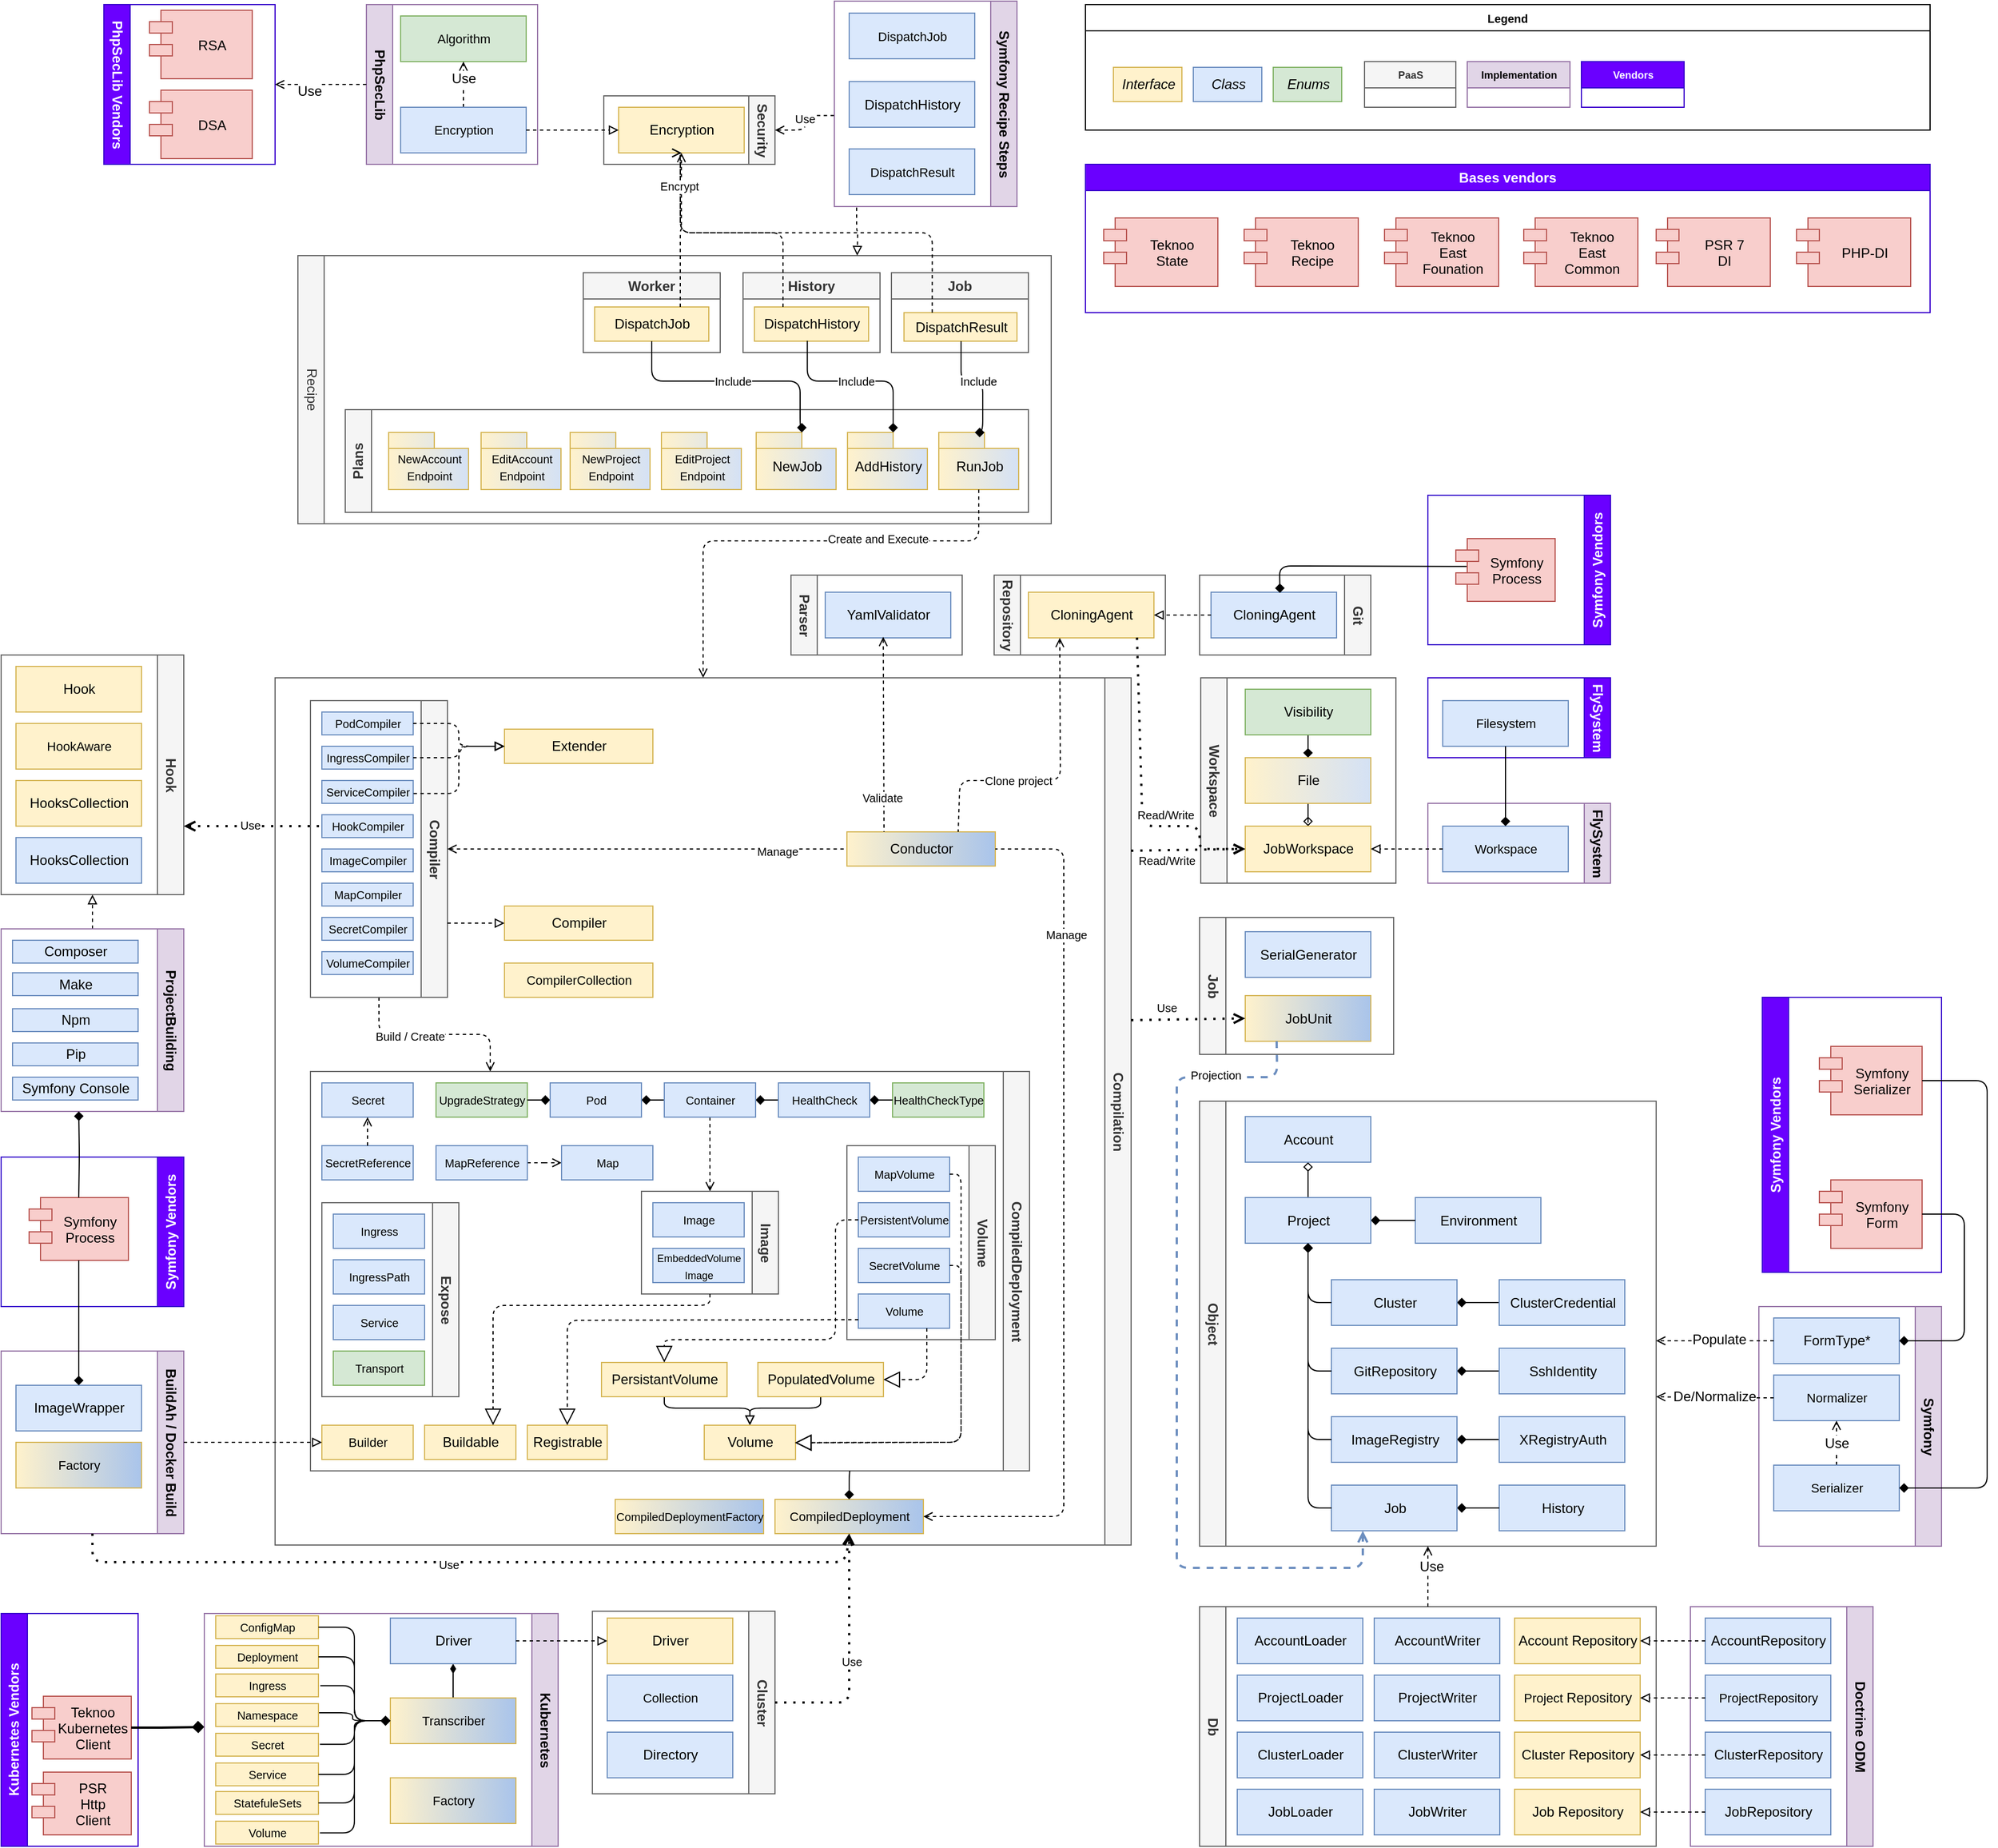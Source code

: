 <mxfile version="20.5.3" type="embed"><diagram id="0UScg2s75SzWGqOW6Hwu" name="Page-1"><mxGraphModel dx="3827" dy="1790" grid="1" gridSize="10" guides="1" tooltips="1" connect="1" arrows="1" fold="1" page="1" pageScale="1" pageWidth="827" pageHeight="1169" math="0" shadow="0"><root><mxCell id="0"/><mxCell id="1" parent="0"/><mxCell id="2" value="Hook" style="swimlane;horizontal=0;whiteSpace=wrap;html=1;rotation=-180;fillColor=#f5f5f5;fontColor=#333333;strokeColor=#666666;" parent="1" vertex="1"><mxGeometry x="20" y="593" width="160" height="210" as="geometry"/></mxCell><mxCell id="6" value="HooksCollection" style="html=1;fillColor=#dae8fc;strokeColor=#6c8ebf;" parent="2" vertex="1"><mxGeometry x="13" y="160" width="110" height="40" as="geometry"/></mxCell><mxCell id="7" value="&lt;font style=&quot;font-size: 11px;&quot;&gt;HookAware&lt;/font&gt;" style="html=1;fillColor=#fff2cc;strokeColor=#d6b656;" parent="2" vertex="1"><mxGeometry x="13" y="60" width="110" height="40" as="geometry"/></mxCell><mxCell id="8" value="HooksCollection" style="html=1;fillColor=#fff2cc;strokeColor=#d6b656;" parent="2" vertex="1"><mxGeometry x="13" y="110" width="110" height="40" as="geometry"/></mxCell><mxCell id="9" value="Hook" style="html=1;fillColor=#fff2cc;strokeColor=#d6b656;" parent="2" vertex="1"><mxGeometry x="13" y="10" width="110" height="40" as="geometry"/></mxCell><mxCell id="10" value="Db" style="swimlane;horizontal=0;whiteSpace=wrap;html=1;rotation=-180;fillColor=#f5f5f5;fontColor=#333333;strokeColor=#666666;direction=west;" parent="1" vertex="1"><mxGeometry x="1070" y="1427" width="400" height="210" as="geometry"/></mxCell><mxCell id="11" value="Job Repository" style="html=1;fillColor=#fff2cc;strokeColor=#d6b656;" parent="10" vertex="1"><mxGeometry x="276" y="160" width="110" height="40" as="geometry"/></mxCell><mxCell id="12" value="&lt;font style=&quot;font-size: 11px;&quot;&gt;Project&amp;nbsp;&lt;/font&gt;Repository" style="html=1;fillColor=#fff2cc;strokeColor=#d6b656;" parent="10" vertex="1"><mxGeometry x="276" y="60" width="110" height="40" as="geometry"/></mxCell><mxCell id="13" value="Cluster Repository" style="html=1;fillColor=#fff2cc;strokeColor=#d6b656;" parent="10" vertex="1"><mxGeometry x="276" y="110" width="110" height="40" as="geometry"/></mxCell><mxCell id="14" value="Account Repository" style="html=1;fillColor=#fff2cc;strokeColor=#d6b656;" parent="10" vertex="1"><mxGeometry x="276" y="10" width="110" height="40" as="geometry"/></mxCell><mxCell id="197" value="AccountWriter" style="html=1;fillColor=#dae8fc;strokeColor=#6c8ebf;" vertex="1" parent="10"><mxGeometry x="153" y="10" width="110" height="40" as="geometry"/></mxCell><mxCell id="198" value="AccountLoader" style="html=1;fillColor=#dae8fc;strokeColor=#6c8ebf;" vertex="1" parent="10"><mxGeometry x="33" y="10" width="110" height="40" as="geometry"/></mxCell><mxCell id="199" value="ProjectWriter" style="html=1;fillColor=#dae8fc;strokeColor=#6c8ebf;" vertex="1" parent="10"><mxGeometry x="153" y="60" width="110" height="40" as="geometry"/></mxCell><mxCell id="200" value="ProjectLoader" style="html=1;fillColor=#dae8fc;strokeColor=#6c8ebf;" vertex="1" parent="10"><mxGeometry x="33" y="60" width="110" height="40" as="geometry"/></mxCell><mxCell id="201" value="ClusterWriter" style="html=1;fillColor=#dae8fc;strokeColor=#6c8ebf;" vertex="1" parent="10"><mxGeometry x="153" y="110" width="110" height="40" as="geometry"/></mxCell><mxCell id="202" value="ClusterLoader" style="html=1;fillColor=#dae8fc;strokeColor=#6c8ebf;" vertex="1" parent="10"><mxGeometry x="33" y="110" width="110" height="40" as="geometry"/></mxCell><mxCell id="203" value="JobWriter" style="html=1;fillColor=#dae8fc;strokeColor=#6c8ebf;" vertex="1" parent="10"><mxGeometry x="153" y="160" width="110" height="40" as="geometry"/></mxCell><mxCell id="204" value="JobLoader" style="html=1;fillColor=#dae8fc;strokeColor=#6c8ebf;" vertex="1" parent="10"><mxGeometry x="33" y="160" width="110" height="40" as="geometry"/></mxCell><mxCell id="15" value="Cluster" style="swimlane;horizontal=0;whiteSpace=wrap;html=1;rotation=-180;fillColor=#f5f5f5;fontColor=#333333;strokeColor=#666666;" vertex="1" parent="1"><mxGeometry x="538" y="1431" width="160" height="160" as="geometry"/></mxCell><mxCell id="17" value="&lt;font style=&quot;font-size: 11px;&quot;&gt;Collection&lt;/font&gt;" style="html=1;fillColor=#dae8fc;strokeColor=#6c8ebf;" vertex="1" parent="15"><mxGeometry x="13" y="56" width="110" height="40" as="geometry"/></mxCell><mxCell id="18" value="Directory" style="html=1;fillColor=#dae8fc;strokeColor=#6c8ebf;" vertex="1" parent="15"><mxGeometry x="13" y="106" width="110" height="40" as="geometry"/></mxCell><mxCell id="19" value="Driver" style="html=1;fillColor=#fff2cc;strokeColor=#d6b656;" vertex="1" parent="15"><mxGeometry x="13" y="6" width="110" height="40" as="geometry"/></mxCell><mxCell id="20" value="Compilation" style="swimlane;horizontal=0;whiteSpace=wrap;html=1;rotation=-180;fillColor=#f5f5f5;fontColor=#333333;strokeColor=#666666;" vertex="1" parent="1"><mxGeometry x="260" y="613" width="750" height="760" as="geometry"/></mxCell><mxCell id="21" value="Conductor" style="html=1;fillColor=#fff2cc;strokeColor=#d6b656;gradientColor=#A9C4EB;gradientDirection=east;" vertex="1" parent="20"><mxGeometry x="501" y="135" width="130" height="30" as="geometry"/></mxCell><mxCell id="22" value="&lt;font style=&quot;font-size: 11px;&quot;&gt;CompilerCollection&lt;/font&gt;" style="html=1;fillColor=#fff2cc;strokeColor=#d6b656;" vertex="1" parent="20"><mxGeometry x="201" y="250" width="130" height="30" as="geometry"/></mxCell><mxCell id="23" value="Compiler" style="html=1;fillColor=#fff2cc;strokeColor=#d6b656;" vertex="1" parent="20"><mxGeometry x="201" y="200" width="130" height="30" as="geometry"/></mxCell><mxCell id="24" value="&lt;font style=&quot;font-size: 10px;&quot;&gt;CompiledDeploymentFactory&lt;/font&gt;" style="html=1;fillColor=#fff2cc;strokeColor=#d6b656;gradientColor=#A9C4EB;gradientDirection=east;" vertex="1" parent="20"><mxGeometry x="298" y="720" width="130" height="30" as="geometry"/></mxCell><mxCell id="25" value="Extender" style="html=1;fillColor=#fff2cc;strokeColor=#d6b656;" vertex="1" parent="20"><mxGeometry x="201" y="45" width="130" height="30" as="geometry"/></mxCell><mxCell id="26" value="&lt;font style=&quot;font-size: 11px;&quot;&gt;CompiledDeployment&lt;/font&gt;" style="html=1;fillColor=#fff2cc;strokeColor=#d6b656;gradientColor=#A9C4EB;gradientDirection=east;" vertex="1" parent="20"><mxGeometry x="438" y="720" width="130" height="30" as="geometry"/></mxCell><mxCell id="27" value="CompiledDeployment" style="swimlane;horizontal=0;whiteSpace=wrap;html=1;rotation=-180;startSize=23;fillColor=#f5f5f5;fontColor=#333333;strokeColor=#666666;" vertex="1" parent="20"><mxGeometry x="31" y="345" width="630" height="350" as="geometry"/></mxCell><mxCell id="28" value="&lt;font style=&quot;font-size: 11px;&quot;&gt;Builder&lt;/font&gt;" style="html=1;fillColor=#fff2cc;strokeColor=#d6b656;" vertex="1" parent="27"><mxGeometry x="10" y="310" width="80" height="30" as="geometry"/></mxCell><mxCell id="112" value="" style="edgeStyle=orthogonalEdgeStyle;rounded=1;orthogonalLoop=1;jettySize=auto;html=1;fontSize=9;endArrow=block;endFill=0;" edge="1" parent="27" source="29" target="47"><mxGeometry relative="1" as="geometry"><Array as="points"><mxPoint x="310" y="295"/><mxPoint x="385" y="295"/></Array></mxGeometry></mxCell><mxCell id="29" value="PersistantVolume" style="html=1;fillColor=#fff2cc;strokeColor=#d6b656;" vertex="1" parent="27"><mxGeometry x="255" y="255" width="110" height="30" as="geometry"/></mxCell><mxCell id="30" value="Buildable" style="html=1;fillColor=#fff2cc;strokeColor=#d6b656;" vertex="1" parent="27"><mxGeometry x="100" y="310" width="80" height="30" as="geometry"/></mxCell><mxCell id="111" value="" style="edgeStyle=orthogonalEdgeStyle;rounded=1;orthogonalLoop=1;jettySize=auto;html=1;fontSize=9;entryX=0.5;entryY=0;entryDx=0;entryDy=0;endArrow=block;endFill=0;exitX=0.5;exitY=1;exitDx=0;exitDy=0;" edge="1" parent="27" source="45" target="47"><mxGeometry relative="1" as="geometry"><Array as="points"><mxPoint x="447" y="295"/><mxPoint x="385" y="295"/></Array></mxGeometry></mxCell><mxCell id="45" value="PopulatedVolume" style="html=1;fillColor=#fff2cc;strokeColor=#d6b656;" vertex="1" parent="27"><mxGeometry x="392" y="255" width="110" height="30" as="geometry"/></mxCell><mxCell id="46" value="Registrable" style="html=1;fillColor=#fff2cc;strokeColor=#d6b656;" vertex="1" parent="27"><mxGeometry x="190" y="310" width="70" height="30" as="geometry"/></mxCell><mxCell id="47" value="Volume" style="html=1;fillColor=#fff2cc;strokeColor=#d6b656;" vertex="1" parent="27"><mxGeometry x="345" y="310" width="80" height="30" as="geometry"/></mxCell><mxCell id="62" value="&lt;font style=&quot;font-size: 10px;&quot;&gt;UpgradeStrategy&lt;/font&gt;" style="html=1;fillColor=#d5e8d4;strokeColor=#82b366;" vertex="1" parent="27"><mxGeometry x="110" y="10" width="80" height="30" as="geometry"/></mxCell><mxCell id="67" value="&lt;font style=&quot;font-size: 10px;&quot;&gt;SecretReference&lt;/font&gt;" style="html=1;fillColor=#dae8fc;strokeColor=#6c8ebf;" vertex="1" parent="27"><mxGeometry x="10" y="65" width="80" height="30" as="geometry"/></mxCell><mxCell id="84" value="&lt;font style=&quot;font-size: 10px;&quot;&gt;Secret&lt;/font&gt;" style="html=1;fillColor=#dae8fc;strokeColor=#6c8ebf;" vertex="1" parent="27"><mxGeometry x="10" y="10" width="80" height="30" as="geometry"/></mxCell><mxCell id="122" value="" style="edgeStyle=orthogonalEdgeStyle;rounded=1;orthogonalLoop=1;jettySize=auto;html=1;fontSize=9;startArrow=diamond;startFill=1;endArrow=none;endFill=0;" edge="1" parent="27" source="85" target="90"><mxGeometry relative="1" as="geometry"/></mxCell><mxCell id="123" value="" style="edgeStyle=orthogonalEdgeStyle;rounded=1;orthogonalLoop=1;jettySize=auto;html=1;fontSize=9;startArrow=diamond;startFill=1;endArrow=none;endFill=0;" edge="1" parent="27" source="85" target="62"><mxGeometry relative="1" as="geometry"/></mxCell><mxCell id="85" value="&lt;font style=&quot;font-size: 10px;&quot;&gt;Pod&lt;/font&gt;" style="html=1;fillColor=#dae8fc;strokeColor=#6c8ebf;" vertex="1" parent="27"><mxGeometry x="210" y="10" width="80" height="30" as="geometry"/></mxCell><mxCell id="127" value="" style="edgeStyle=orthogonalEdgeStyle;rounded=1;orthogonalLoop=1;jettySize=auto;html=1;fontSize=9;startArrow=none;startFill=0;endArrow=open;endFill=0;entryX=0;entryY=0.5;entryDx=0;entryDy=0;dashed=1;" edge="1" parent="27" source="86" target="87"><mxGeometry relative="1" as="geometry"/></mxCell><mxCell id="86" value="&lt;font style=&quot;font-size: 10px;&quot;&gt;MapReference&lt;/font&gt;" style="html=1;fillColor=#dae8fc;strokeColor=#6c8ebf;" vertex="1" parent="27"><mxGeometry x="110" y="65" width="80" height="30" as="geometry"/></mxCell><mxCell id="87" value="&lt;font style=&quot;font-size: 10px;&quot;&gt;Map&lt;/font&gt;" style="html=1;fillColor=#dae8fc;strokeColor=#6c8ebf;" vertex="1" parent="27"><mxGeometry x="220" y="65" width="80" height="30" as="geometry"/></mxCell><mxCell id="88" value="&lt;font style=&quot;font-size: 10px;&quot;&gt;HealthCheckType&lt;/font&gt;" style="html=1;fillColor=#d5e8d4;strokeColor=#82b366;" vertex="1" parent="27"><mxGeometry x="510" y="10" width="80" height="30" as="geometry"/></mxCell><mxCell id="119" value="" style="edgeStyle=orthogonalEdgeStyle;rounded=1;orthogonalLoop=1;jettySize=auto;html=1;fontSize=9;endArrow=none;endFill=0;startArrow=diamond;startFill=1;" edge="1" parent="27" source="89" target="88"><mxGeometry relative="1" as="geometry"/></mxCell><mxCell id="120" value="" style="edgeStyle=orthogonalEdgeStyle;rounded=1;orthogonalLoop=1;jettySize=auto;html=1;fontSize=9;startArrow=none;startFill=0;endArrow=diamond;endFill=1;" edge="1" parent="27" source="89" target="90"><mxGeometry relative="1" as="geometry"/></mxCell><mxCell id="89" value="&lt;span style=&quot;font-size: 10px;&quot;&gt;HealthCheck&lt;/span&gt;" style="html=1;fillColor=#dae8fc;strokeColor=#6c8ebf;" vertex="1" parent="27"><mxGeometry x="410" y="10" width="80" height="30" as="geometry"/></mxCell><mxCell id="121" value="" style="edgeStyle=orthogonalEdgeStyle;rounded=1;orthogonalLoop=1;jettySize=auto;html=1;fontSize=9;startArrow=none;startFill=0;endArrow=open;endFill=0;dashed=1;entryX=0.5;entryY=1;entryDx=0;entryDy=0;" edge="1" parent="27" source="90" target="96"><mxGeometry relative="1" as="geometry"><mxPoint x="340" y="105" as="targetPoint"/></mxGeometry></mxCell><mxCell id="90" value="&lt;span style=&quot;font-size: 10px;&quot;&gt;Container&lt;/span&gt;" style="html=1;fillColor=#dae8fc;strokeColor=#6c8ebf;" vertex="1" parent="27"><mxGeometry x="310" y="10" width="80" height="30" as="geometry"/></mxCell><mxCell id="91" value="Expose" style="swimlane;horizontal=0;whiteSpace=wrap;html=1;rotation=-180;fillColor=#f5f5f5;fontColor=#333333;strokeColor=#666666;" vertex="1" parent="27"><mxGeometry x="10" y="115" width="120" height="170" as="geometry"/></mxCell><mxCell id="98" value="&lt;font style=&quot;font-size: 10px;&quot;&gt;Ingress&lt;/font&gt;" style="html=1;fillColor=#dae8fc;strokeColor=#6c8ebf;" vertex="1" parent="91"><mxGeometry x="10" y="10" width="80" height="30" as="geometry"/></mxCell><mxCell id="99" value="&lt;font style=&quot;font-size: 10px;&quot;&gt;IngressPath&lt;/font&gt;" style="html=1;fillColor=#dae8fc;strokeColor=#6c8ebf;" vertex="1" parent="91"><mxGeometry x="10" y="50" width="80" height="30" as="geometry"/></mxCell><mxCell id="103" value="&lt;font style=&quot;font-size: 10px;&quot;&gt;Service&lt;/font&gt;" style="html=1;fillColor=#dae8fc;strokeColor=#6c8ebf;" vertex="1" parent="91"><mxGeometry x="10" y="90" width="80" height="30" as="geometry"/></mxCell><mxCell id="104" value="&lt;font style=&quot;font-size: 10px;&quot;&gt;Transport&lt;/font&gt;" style="html=1;fillColor=#d5e8d4;strokeColor=#82b366;" vertex="1" parent="91"><mxGeometry x="10" y="130" width="80" height="30" as="geometry"/></mxCell><mxCell id="96" value="Image" style="swimlane;horizontal=0;whiteSpace=wrap;html=1;rotation=-180;fillColor=#f5f5f5;fontColor=#333333;strokeColor=#666666;" vertex="1" parent="27"><mxGeometry x="290" y="105" width="120" height="90" as="geometry"/></mxCell><mxCell id="105" value="&lt;font style=&quot;font-size: 10px;&quot;&gt;Image&lt;/font&gt;" style="html=1;fillColor=#dae8fc;strokeColor=#6c8ebf;" vertex="1" parent="96"><mxGeometry x="10" y="10" width="80" height="30" as="geometry"/></mxCell><mxCell id="106" value="&lt;font style=&quot;font-size: 9px;&quot;&gt;EmbeddedVolume&lt;br&gt;Image&lt;/font&gt;" style="html=1;fillColor=#dae8fc;strokeColor=#6c8ebf;" vertex="1" parent="96"><mxGeometry x="10" y="50" width="80" height="30" as="geometry"/></mxCell><mxCell id="97" value="Volume" style="swimlane;horizontal=0;whiteSpace=wrap;html=1;rotation=-180;fillColor=#f5f5f5;fontColor=#333333;strokeColor=#666666;" vertex="1" parent="27"><mxGeometry x="470" y="65" width="130" height="170" as="geometry"/></mxCell><mxCell id="107" value="&lt;font style=&quot;font-size: 10px;&quot;&gt;MapVolume&lt;/font&gt;" style="html=1;fillColor=#dae8fc;strokeColor=#6c8ebf;" vertex="1" parent="97"><mxGeometry x="10" y="10" width="80" height="30" as="geometry"/></mxCell><mxCell id="108" value="&lt;font style=&quot;font-size: 10px;&quot;&gt;PersistentVolume&lt;/font&gt;" style="html=1;fillColor=#dae8fc;strokeColor=#6c8ebf;" vertex="1" parent="97"><mxGeometry x="10" y="50" width="80" height="30" as="geometry"/></mxCell><mxCell id="109" value="&lt;font style=&quot;font-size: 10px;&quot;&gt;SecretVolume&lt;/font&gt;" style="html=1;fillColor=#dae8fc;strokeColor=#6c8ebf;" vertex="1" parent="97"><mxGeometry x="10" y="90" width="80" height="30" as="geometry"/></mxCell><mxCell id="110" value="&lt;font style=&quot;font-size: 10px;&quot;&gt;Volume&lt;/font&gt;" style="html=1;fillColor=#dae8fc;strokeColor=#6c8ebf;" vertex="1" parent="97"><mxGeometry x="10" y="130" width="80" height="30" as="geometry"/></mxCell><mxCell id="113" value="" style="endArrow=block;dashed=1;endFill=0;endSize=12;html=1;rounded=1;fontSize=9;exitX=1;exitY=0.5;exitDx=0;exitDy=0;entryX=0.994;entryY=0.51;entryDx=0;entryDy=0;entryPerimeter=0;" edge="1" parent="27" source="107" target="47"><mxGeometry width="160" relative="1" as="geometry"><mxPoint x="570" y="175" as="sourcePoint"/><mxPoint x="430" y="325" as="targetPoint"/><Array as="points"><mxPoint x="570" y="90"/><mxPoint x="570" y="325"/><mxPoint x="520" y="325"/></Array></mxGeometry></mxCell><mxCell id="114" value="" style="endArrow=block;dashed=1;endFill=0;endSize=12;html=1;rounded=1;fontSize=9;entryX=0.994;entryY=0.512;entryDx=0;entryDy=0;entryPerimeter=0;exitX=1;exitY=0.5;exitDx=0;exitDy=0;" edge="1" parent="27" source="109" target="47"><mxGeometry width="160" relative="1" as="geometry"><mxPoint x="570" y="185" as="sourcePoint"/><mxPoint x="440" y="325" as="targetPoint"/><Array as="points"><mxPoint x="570" y="170"/><mxPoint x="570" y="325"/></Array></mxGeometry></mxCell><mxCell id="115" value="" style="endArrow=block;dashed=1;endFill=0;endSize=12;html=1;rounded=1;fontSize=9;entryX=1;entryY=0.5;entryDx=0;entryDy=0;exitX=0.75;exitY=1;exitDx=0;exitDy=0;" edge="1" parent="27" source="110" target="45"><mxGeometry width="160" relative="1" as="geometry"><mxPoint x="540" y="205" as="sourcePoint"/><mxPoint x="434.52" y="335.36" as="targetPoint"/><Array as="points"><mxPoint x="540" y="270"/><mxPoint x="520" y="270"/></Array></mxGeometry></mxCell><mxCell id="116" value="" style="endArrow=block;dashed=1;endFill=0;endSize=12;html=1;rounded=1;fontSize=9;entryX=0.5;entryY=0;entryDx=0;entryDy=0;exitX=0;exitY=0.5;exitDx=0;exitDy=0;" edge="1" parent="27" source="108" target="29"><mxGeometry width="160" relative="1" as="geometry"><mxPoint x="392.0" y="200" as="sourcePoint"/><mxPoint x="318.68" y="252" as="targetPoint"/><Array as="points"><mxPoint x="460" y="130"/><mxPoint x="460" y="235"/><mxPoint x="310" y="235"/></Array></mxGeometry></mxCell><mxCell id="117" value="" style="endArrow=block;dashed=1;endFill=0;endSize=12;html=1;rounded=1;fontSize=9;entryX=0.5;entryY=0;entryDx=0;entryDy=0;exitX=0;exitY=0.75;exitDx=0;exitDy=0;" edge="1" parent="27" source="110" target="46"><mxGeometry width="160" relative="1" as="geometry"><mxPoint x="550" y="235" as="sourcePoint"/><mxPoint x="512" y="280" as="targetPoint"/><Array as="points"><mxPoint x="225" y="218"/></Array></mxGeometry></mxCell><mxCell id="118" value="" style="endArrow=block;dashed=1;endFill=0;endSize=12;html=1;rounded=1;fontSize=9;entryX=0.75;entryY=0;entryDx=0;entryDy=0;exitX=0.5;exitY=0;exitDx=0;exitDy=0;" edge="1" parent="27" source="96" target="30"><mxGeometry width="160" relative="1" as="geometry"><mxPoint x="490" y="220" as="sourcePoint"/><mxPoint x="235" y="320" as="targetPoint"/><Array as="points"><mxPoint x="350" y="205"/><mxPoint x="160" y="205"/><mxPoint x="160" y="285"/></Array></mxGeometry></mxCell><mxCell id="126" value="" style="edgeStyle=orthogonalEdgeStyle;rounded=1;orthogonalLoop=1;jettySize=auto;html=1;fontSize=9;startArrow=none;startFill=0;endArrow=open;endFill=0;dashed=1;entryX=0.5;entryY=1;entryDx=0;entryDy=0;exitX=0.5;exitY=0;exitDx=0;exitDy=0;" edge="1" parent="27" source="67" target="84"><mxGeometry relative="1" as="geometry"><mxPoint x="360" y="50" as="sourcePoint"/><mxPoint x="360" y="115" as="targetPoint"/></mxGeometry></mxCell><mxCell id="124" value="" style="edgeStyle=orthogonalEdgeStyle;rounded=1;orthogonalLoop=1;jettySize=auto;html=1;fontSize=9;startArrow=diamond;startFill=1;endArrow=none;endFill=0;entryX=0.25;entryY=0;entryDx=0;entryDy=0;" edge="1" parent="20" source="26" target="27"><mxGeometry relative="1" as="geometry"><mxPoint x="351" y="355" as="sourcePoint"/><mxPoint x="381" y="355" as="targetPoint"/></mxGeometry></mxCell><mxCell id="184" value="" style="edgeStyle=orthogonalEdgeStyle;rounded=1;orthogonalLoop=1;jettySize=auto;html=1;fontSize=10;startArrow=none;startFill=0;endArrow=open;endFill=0;entryX=0.75;entryY=1;entryDx=0;entryDy=0;dashed=1;" edge="1" parent="20" source="169" target="27"><mxGeometry relative="1" as="geometry"/></mxCell><mxCell id="185" value="Build / Create" style="edgeLabel;html=1;align=center;verticalAlign=middle;resizable=0;points=[];fontSize=10;" vertex="1" connectable="0" parent="184"><mxGeometry x="-0.276" y="-1" relative="1" as="geometry"><mxPoint as="offset"/></mxGeometry></mxCell><mxCell id="169" value="Compiler" style="swimlane;horizontal=0;whiteSpace=wrap;html=1;rotation=-180;fillColor=#f5f5f5;fontColor=#333333;strokeColor=#666666;" vertex="1" parent="20"><mxGeometry x="31" y="20" width="120" height="260" as="geometry"/></mxCell><mxCell id="170" value="&lt;font style=&quot;font-size: 10px;&quot;&gt;HookCompiler&lt;/font&gt;" style="html=1;fillColor=#dae8fc;strokeColor=#6c8ebf;" vertex="1" parent="169"><mxGeometry x="10" y="100" width="80" height="20" as="geometry"/></mxCell><mxCell id="171" value="&lt;font size=&quot;1&quot;&gt;ImageCompiler&lt;/font&gt;" style="html=1;fillColor=#dae8fc;strokeColor=#6c8ebf;" vertex="1" parent="169"><mxGeometry x="10" y="130" width="80" height="20" as="geometry"/></mxCell><mxCell id="174" value="&lt;font size=&quot;1&quot;&gt;MapCompiler&lt;/font&gt;" style="html=1;fillColor=#dae8fc;strokeColor=#6c8ebf;" vertex="1" parent="169"><mxGeometry x="10" y="160" width="80" height="20" as="geometry"/></mxCell><mxCell id="181" value="&lt;font size=&quot;1&quot;&gt;SecretCompiler&lt;/font&gt;" style="html=1;fillColor=#dae8fc;strokeColor=#6c8ebf;" vertex="1" parent="169"><mxGeometry x="10" y="190" width="80" height="20" as="geometry"/></mxCell><mxCell id="183" value="&lt;font size=&quot;1&quot;&gt;VolumeCompiler&lt;/font&gt;" style="html=1;fillColor=#dae8fc;strokeColor=#6c8ebf;" vertex="1" parent="169"><mxGeometry x="10" y="220" width="80" height="20" as="geometry"/></mxCell><mxCell id="173" value="&lt;font size=&quot;1&quot;&gt;IngressCompiler&lt;/font&gt;" style="html=1;fillColor=#dae8fc;strokeColor=#6c8ebf;" vertex="1" parent="169"><mxGeometry x="10" y="40" width="80" height="20" as="geometry"/></mxCell><mxCell id="180" value="&lt;font size=&quot;1&quot;&gt;PodCompiler&lt;/font&gt;" style="html=1;fillColor=#dae8fc;strokeColor=#6c8ebf;" vertex="1" parent="169"><mxGeometry x="10" y="10" width="80" height="20" as="geometry"/></mxCell><mxCell id="182" value="&lt;font size=&quot;1&quot;&gt;ServiceCompiler&lt;/font&gt;" style="html=1;fillColor=#dae8fc;strokeColor=#6c8ebf;" vertex="1" parent="169"><mxGeometry x="10" y="70" width="80" height="20" as="geometry"/></mxCell><mxCell id="186" value="" style="edgeStyle=orthogonalEdgeStyle;rounded=1;orthogonalLoop=1;jettySize=auto;html=1;fontSize=10;startArrow=none;startFill=0;endArrow=block;endFill=0;entryX=0;entryY=0.5;entryDx=0;entryDy=0;dashed=1;exitX=0;exitY=0.25;exitDx=0;exitDy=0;" edge="1" parent="20" source="169" target="23"><mxGeometry relative="1" as="geometry"><mxPoint x="101.021" y="290" as="sourcePoint"/><mxPoint x="198.5" y="355" as="targetPoint"/></mxGeometry></mxCell><mxCell id="188" value="" style="edgeStyle=orthogonalEdgeStyle;rounded=1;orthogonalLoop=1;jettySize=auto;html=1;fontSize=10;startArrow=none;startFill=0;endArrow=block;endFill=0;dashed=1;exitX=1;exitY=0.5;exitDx=0;exitDy=0;" edge="1" parent="20" source="180"><mxGeometry relative="1" as="geometry"><mxPoint x="161" y="225" as="sourcePoint"/><mxPoint x="201" y="60" as="targetPoint"/><Array as="points"><mxPoint x="161" y="40"/><mxPoint x="161" y="60"/></Array></mxGeometry></mxCell><mxCell id="189" value="" style="edgeStyle=orthogonalEdgeStyle;rounded=1;orthogonalLoop=1;jettySize=auto;html=1;fontSize=10;startArrow=none;startFill=0;endArrow=block;endFill=0;dashed=1;exitX=1.004;exitY=0.571;exitDx=0;exitDy=0;exitPerimeter=0;" edge="1" parent="20" source="182"><mxGeometry relative="1" as="geometry"><mxPoint x="131" y="50" as="sourcePoint"/><mxPoint x="201" y="60" as="targetPoint"/><Array as="points"><mxPoint x="161" y="101"/><mxPoint x="161" y="60"/></Array></mxGeometry></mxCell><mxCell id="190" value="" style="edgeStyle=orthogonalEdgeStyle;rounded=1;orthogonalLoop=1;jettySize=auto;html=1;fontSize=10;startArrow=none;startFill=0;endArrow=block;endFill=0;dashed=1;exitX=1;exitY=0.5;exitDx=0;exitDy=0;entryX=0;entryY=0.5;entryDx=0;entryDy=0;" edge="1" parent="20" source="173" target="25"><mxGeometry relative="1" as="geometry"><mxPoint x="121" y="70" as="sourcePoint"/><mxPoint x="191" y="60" as="targetPoint"/></mxGeometry></mxCell><mxCell id="193" value="" style="endArrow=none;html=1;rounded=1;dashed=1;fontSize=10;exitX=1;exitY=0.5;exitDx=0;exitDy=0;entryX=1;entryY=0.5;entryDx=0;entryDy=0;endFill=0;startArrow=open;startFill=0;" edge="1" parent="20" source="26" target="21"><mxGeometry width="50" height="50" relative="1" as="geometry"><mxPoint x="841" y="350" as="sourcePoint"/><mxPoint x="891" y="300" as="targetPoint"/><Array as="points"><mxPoint x="691" y="735"/><mxPoint x="691" y="150"/></Array></mxGeometry></mxCell><mxCell id="194" value="Manage" style="edgeLabel;html=1;align=center;verticalAlign=middle;resizable=0;points=[];fontSize=10;" vertex="1" connectable="0" parent="193"><mxGeometry x="0.649" y="-2" relative="1" as="geometry"><mxPoint as="offset"/></mxGeometry></mxCell><mxCell id="195" value="" style="endArrow=none;html=1;rounded=1;dashed=1;fontSize=10;exitX=0;exitY=0.5;exitDx=0;exitDy=0;entryX=0;entryY=0.5;entryDx=0;entryDy=0;endFill=0;startArrow=open;startFill=0;" edge="1" parent="20" source="169" target="21"><mxGeometry width="50" height="50" relative="1" as="geometry"><mxPoint x="421" y="745" as="sourcePoint"/><mxPoint x="641" y="160" as="targetPoint"/><Array as="points"/></mxGeometry></mxCell><mxCell id="196" value="Manage" style="edgeLabel;html=1;align=center;verticalAlign=middle;resizable=0;points=[];fontSize=10;" vertex="1" connectable="0" parent="195"><mxGeometry x="0.649" y="-2" relative="1" as="geometry"><mxPoint as="offset"/></mxGeometry></mxCell><mxCell id="128" value="BuildAh / Docker Build" style="swimlane;horizontal=0;whiteSpace=wrap;html=1;rotation=-180;fillColor=#e1d5e7;strokeColor=#9673a6;" vertex="1" parent="1"><mxGeometry x="20" y="1203" width="160" height="160" as="geometry"/></mxCell><mxCell id="130" value="&lt;font style=&quot;font-size: 11px;&quot;&gt;Factory&lt;/font&gt;" style="html=1;fillColor=#fff2cc;strokeColor=#d6b656;gradientColor=#A9C4EB;gradientDirection=east;" vertex="1" parent="128"><mxGeometry x="13" y="80" width="110" height="40" as="geometry"/></mxCell><mxCell id="132" value="ImageWrapper" style="html=1;fillColor=#dae8fc;strokeColor=#6c8ebf;" vertex="1" parent="128"><mxGeometry x="13" y="30" width="110" height="40" as="geometry"/></mxCell><mxCell id="133" value="" style="endArrow=block;dashed=1;html=1;rounded=1;fontSize=9;exitX=0;exitY=0.5;exitDx=0;exitDy=0;entryX=0;entryY=0.5;entryDx=0;entryDy=0;endFill=0;" edge="1" parent="1" source="128" target="28"><mxGeometry width="50" height="50" relative="1" as="geometry"><mxPoint x="1040" y="1148" as="sourcePoint"/><mxPoint x="1090" y="1098" as="targetPoint"/></mxGeometry></mxCell><mxCell id="135" value="Kubernetes" style="swimlane;horizontal=0;whiteSpace=wrap;html=1;rotation=-180;fillColor=#e1d5e7;strokeColor=#9673a6;" vertex="1" parent="1"><mxGeometry x="198" y="1433" width="310" height="204" as="geometry"/></mxCell><mxCell id="136" value="&lt;font style=&quot;font-size: 11px;&quot;&gt;Factory&lt;/font&gt;" style="html=1;fillColor=#fff2cc;strokeColor=#d6b656;gradientColor=#A9C4EB;gradientDirection=east;" vertex="1" parent="135"><mxGeometry x="163" y="144" width="110" height="40" as="geometry"/></mxCell><mxCell id="148" value="" style="edgeStyle=orthogonalEdgeStyle;rounded=1;orthogonalLoop=1;jettySize=auto;html=1;fontSize=9;startArrow=diamondThin;startFill=1;endArrow=none;endFill=0;" edge="1" parent="135" source="137" target="146"><mxGeometry relative="1" as="geometry"/></mxCell><mxCell id="137" value="Driver" style="html=1;fillColor=#dae8fc;strokeColor=#6c8ebf;" vertex="1" parent="135"><mxGeometry x="163" y="4" width="110" height="40" as="geometry"/></mxCell><mxCell id="146" value="&lt;font style=&quot;font-size: 11px;&quot;&gt;Transcriber&lt;/font&gt;" style="html=1;fillColor=#fff2cc;strokeColor=#d6b656;gradientColor=#A9C4EB;gradientDirection=east;" vertex="1" parent="135"><mxGeometry x="163" y="74" width="110" height="40" as="geometry"/></mxCell><mxCell id="149" value="&lt;font style=&quot;font-size: 10px;&quot;&gt;ConfigMap&lt;/font&gt;" style="html=1;fillColor=#fff2cc;strokeColor=#d6b656;" vertex="1" parent="135"><mxGeometry x="10" y="2" width="90" height="20" as="geometry"/></mxCell><mxCell id="150" value="&lt;font style=&quot;font-size: 10px;&quot;&gt;Deployment&lt;/font&gt;" style="html=1;fillColor=#fff2cc;strokeColor=#d6b656;" vertex="1" parent="135"><mxGeometry x="10" y="28" width="90" height="20" as="geometry"/></mxCell><mxCell id="151" value="&lt;font style=&quot;font-size: 10px;&quot;&gt;Ingress&lt;/font&gt;" style="html=1;fillColor=#fff2cc;strokeColor=#d6b656;" vertex="1" parent="135"><mxGeometry x="10" y="53" width="90" height="20" as="geometry"/></mxCell><mxCell id="157" value="" style="edgeStyle=orthogonalEdgeStyle;rounded=1;orthogonalLoop=1;jettySize=auto;html=1;fontSize=10;startArrow=none;startFill=0;endArrow=diamond;endFill=1;" edge="1" parent="135" source="152" target="146"><mxGeometry relative="1" as="geometry"><Array as="points"><mxPoint x="130" y="87"/><mxPoint x="130" y="94"/></Array></mxGeometry></mxCell><mxCell id="152" value="&lt;font style=&quot;font-size: 10px;&quot;&gt;Namespace&lt;/font&gt;" style="html=1;fillColor=#fff2cc;strokeColor=#d6b656;" vertex="1" parent="135"><mxGeometry x="10" y="79" width="90" height="20" as="geometry"/></mxCell><mxCell id="153" value="&lt;font style=&quot;font-size: 10px;&quot;&gt;Secret&lt;/font&gt;" style="html=1;fillColor=#fff2cc;strokeColor=#d6b656;" vertex="1" parent="135"><mxGeometry x="10" y="105" width="90" height="20" as="geometry"/></mxCell><mxCell id="154" value="&lt;font style=&quot;font-size: 10px;&quot;&gt;Service&lt;/font&gt;" style="html=1;fillColor=#fff2cc;strokeColor=#d6b656;" vertex="1" parent="135"><mxGeometry x="10" y="131" width="90" height="20" as="geometry"/></mxCell><mxCell id="155" value="&lt;font style=&quot;font-size: 10px;&quot;&gt;StatefuleSets&lt;/font&gt;" style="html=1;fillColor=#fff2cc;strokeColor=#d6b656;" vertex="1" parent="135"><mxGeometry x="10" y="156" width="90" height="20" as="geometry"/></mxCell><mxCell id="156" value="&lt;span style=&quot;font-size: 10px;&quot;&gt;Volume&lt;/span&gt;" style="html=1;fillColor=#fff2cc;strokeColor=#d6b656;" vertex="1" parent="135"><mxGeometry x="10" y="182" width="90" height="20" as="geometry"/></mxCell><mxCell id="158" value="" style="edgeStyle=orthogonalEdgeStyle;rounded=1;orthogonalLoop=1;jettySize=auto;html=1;fontSize=10;startArrow=none;startFill=0;endArrow=diamond;endFill=1;entryX=0;entryY=0.5;entryDx=0;entryDy=0;exitX=1;exitY=0.5;exitDx=0;exitDy=0;" edge="1" parent="135" source="149" target="146"><mxGeometry relative="1" as="geometry"><mxPoint x="110" y="97" as="sourcePoint"/><mxPoint x="173" y="104.026" as="targetPoint"/></mxGeometry></mxCell><mxCell id="159" value="" style="edgeStyle=orthogonalEdgeStyle;rounded=1;orthogonalLoop=1;jettySize=auto;html=1;fontSize=10;startArrow=none;startFill=0;endArrow=diamond;endFill=1;exitX=1;exitY=0.5;exitDx=0;exitDy=0;entryX=0;entryY=0.5;entryDx=0;entryDy=0;" edge="1" parent="135" source="150" target="146"><mxGeometry relative="1" as="geometry"><mxPoint x="120" y="107" as="sourcePoint"/><mxPoint x="160" y="94" as="targetPoint"/></mxGeometry></mxCell><mxCell id="160" value="" style="edgeStyle=orthogonalEdgeStyle;rounded=1;orthogonalLoop=1;jettySize=auto;html=1;fontSize=10;startArrow=none;startFill=0;endArrow=diamond;endFill=1;exitX=1.018;exitY=0.512;exitDx=0;exitDy=0;exitPerimeter=0;entryX=0;entryY=0.5;entryDx=0;entryDy=0;" edge="1" parent="135" source="151" target="146"><mxGeometry relative="1" as="geometry"><mxPoint x="130" y="117" as="sourcePoint"/><mxPoint x="193" y="124.026" as="targetPoint"/></mxGeometry></mxCell><mxCell id="161" value="" style="edgeStyle=orthogonalEdgeStyle;rounded=1;orthogonalLoop=1;jettySize=auto;html=1;fontSize=10;startArrow=none;startFill=0;endArrow=diamond;endFill=1;exitX=1.014;exitY=0.481;exitDx=0;exitDy=0;exitPerimeter=0;entryX=0;entryY=0.5;entryDx=0;entryDy=0;" edge="1" parent="135" source="153" target="146"><mxGeometry relative="1" as="geometry"><mxPoint x="140" y="127" as="sourcePoint"/><mxPoint x="203" y="134.026" as="targetPoint"/></mxGeometry></mxCell><mxCell id="162" value="" style="edgeStyle=orthogonalEdgeStyle;rounded=1;orthogonalLoop=1;jettySize=auto;html=1;fontSize=10;startArrow=none;startFill=0;endArrow=diamond;endFill=1;exitX=1;exitY=0.5;exitDx=0;exitDy=0;entryX=0;entryY=0.5;entryDx=0;entryDy=0;" edge="1" parent="135" source="154" target="146"><mxGeometry relative="1" as="geometry"><mxPoint x="150" y="137" as="sourcePoint"/><mxPoint x="213" y="144.026" as="targetPoint"/></mxGeometry></mxCell><mxCell id="163" value="" style="edgeStyle=orthogonalEdgeStyle;rounded=1;orthogonalLoop=1;jettySize=auto;html=1;fontSize=10;startArrow=none;startFill=0;endArrow=diamond;endFill=1;exitX=1;exitY=0.5;exitDx=0;exitDy=0;entryX=0;entryY=0.5;entryDx=0;entryDy=0;" edge="1" parent="135" source="155" target="146"><mxGeometry relative="1" as="geometry"><mxPoint x="160" y="147" as="sourcePoint"/><mxPoint x="223" y="154.026" as="targetPoint"/></mxGeometry></mxCell><mxCell id="164" value="" style="edgeStyle=orthogonalEdgeStyle;rounded=1;orthogonalLoop=1;jettySize=auto;html=1;fontSize=10;startArrow=none;startFill=0;endArrow=diamond;endFill=1;exitX=1.014;exitY=0.51;exitDx=0;exitDy=0;exitPerimeter=0;entryX=0;entryY=0.5;entryDx=0;entryDy=0;" edge="1" parent="135" source="156" target="146"><mxGeometry relative="1" as="geometry"><mxPoint x="170" y="157" as="sourcePoint"/><mxPoint x="233" y="164.026" as="targetPoint"/></mxGeometry></mxCell><mxCell id="147" value="" style="edgeStyle=orthogonalEdgeStyle;rounded=1;orthogonalLoop=1;jettySize=auto;html=1;dashed=1;fontSize=9;startArrow=none;startFill=0;endArrow=block;endFill=0;" edge="1" parent="1" source="137" target="19"><mxGeometry relative="1" as="geometry"/></mxCell><mxCell id="165" value="" style="endArrow=open;dashed=1;html=1;dashPattern=1 3;strokeWidth=2;rounded=1;fontSize=10;exitX=0;exitY=0.5;exitDx=0;exitDy=0;entryX=0.5;entryY=1;entryDx=0;entryDy=0;endFill=0;" edge="1" parent="1" source="15" target="26"><mxGeometry width="50" height="50" relative="1" as="geometry"><mxPoint x="1140" y="1308" as="sourcePoint"/><mxPoint x="1190" y="1258" as="targetPoint"/><Array as="points"><mxPoint x="763" y="1511"/></Array></mxGeometry></mxCell><mxCell id="166" value="Use" style="edgeLabel;html=1;align=center;verticalAlign=middle;resizable=0;points=[];fontSize=10;" vertex="1" connectable="0" parent="165"><mxGeometry x="-0.053" y="-2" relative="1" as="geometry"><mxPoint as="offset"/></mxGeometry></mxCell><mxCell id="167" value="" style="endArrow=open;dashed=1;html=1;dashPattern=1 3;strokeWidth=2;rounded=1;fontSize=10;exitX=0.5;exitY=0;exitDx=0;exitDy=0;endFill=0;entryX=0.5;entryY=1;entryDx=0;entryDy=0;" edge="1" parent="1" source="128" target="26"><mxGeometry width="50" height="50" relative="1" as="geometry"><mxPoint x="530" y="1498" as="sourcePoint"/><mxPoint x="800" y="1358" as="targetPoint"/><Array as="points"><mxPoint x="100" y="1388"/><mxPoint x="340" y="1388"/><mxPoint x="760" y="1388"/></Array></mxGeometry></mxCell><mxCell id="168" value="Use" style="edgeLabel;html=1;align=center;verticalAlign=middle;resizable=0;points=[];fontSize=10;" vertex="1" connectable="0" parent="167"><mxGeometry x="-0.053" y="-2" relative="1" as="geometry"><mxPoint as="offset"/></mxGeometry></mxCell><mxCell id="191" value="" style="endArrow=none;dashed=1;html=1;dashPattern=1 3;strokeWidth=2;rounded=1;fontSize=10;endFill=0;entryX=0;entryY=0.5;entryDx=0;entryDy=0;startArrow=open;startFill=0;" edge="1" parent="1" target="170"><mxGeometry width="50" height="50" relative="1" as="geometry"><mxPoint x="180" y="743" as="sourcePoint"/><mxPoint x="230" y="903" as="targetPoint"/><Array as="points"><mxPoint x="220" y="743"/></Array></mxGeometry></mxCell><mxCell id="192" value="Use" style="edgeLabel;html=1;align=center;verticalAlign=middle;resizable=0;points=[];fontSize=10;" vertex="1" connectable="0" parent="191"><mxGeometry x="-0.053" y="-2" relative="1" as="geometry"><mxPoint y="-3" as="offset"/></mxGeometry></mxCell><mxCell id="205" value="Doctrine ODM" style="swimlane;horizontal=0;whiteSpace=wrap;html=1;rotation=-180;fillColor=#e1d5e7;strokeColor=#9673a6;startSize=23;" vertex="1" parent="1"><mxGeometry x="1500" y="1427" width="160" height="210" as="geometry"/></mxCell><mxCell id="206" value="JobRepository" style="html=1;fillColor=#dae8fc;strokeColor=#6c8ebf;" vertex="1" parent="205"><mxGeometry x="13" y="160" width="110" height="40" as="geometry"/></mxCell><mxCell id="207" value="&lt;font style=&quot;font-size: 11px;&quot;&gt;ProjectRepository&lt;/font&gt;" style="html=1;fillColor=#dae8fc;strokeColor=#6c8ebf;" vertex="1" parent="205"><mxGeometry x="13" y="60" width="110" height="40" as="geometry"/></mxCell><mxCell id="208" value="ClusterRepository" style="html=1;fillColor=#dae8fc;strokeColor=#6c8ebf;" vertex="1" parent="205"><mxGeometry x="13" y="110" width="110" height="40" as="geometry"/></mxCell><mxCell id="209" value="AccountRepository" style="html=1;fillColor=#dae8fc;strokeColor=#6c8ebf;" vertex="1" parent="205"><mxGeometry x="13" y="10" width="110" height="40" as="geometry"/></mxCell><mxCell id="210" value="" style="edgeStyle=orthogonalEdgeStyle;rounded=1;orthogonalLoop=1;jettySize=auto;html=1;dashed=1;fontSize=10;startArrow=none;startFill=0;endArrow=block;endFill=0;" edge="1" parent="1" source="209" target="14"><mxGeometry relative="1" as="geometry"/></mxCell><mxCell id="211" value="" style="edgeStyle=orthogonalEdgeStyle;rounded=1;orthogonalLoop=1;jettySize=auto;html=1;dashed=1;fontSize=10;startArrow=none;startFill=0;endArrow=block;endFill=0;exitX=0;exitY=0.5;exitDx=0;exitDy=0;entryX=1;entryY=0.5;entryDx=0;entryDy=0;" edge="1" parent="1" source="207" target="12"><mxGeometry relative="1" as="geometry"><mxPoint x="1523" y="1467" as="sourcePoint"/><mxPoint x="1473" y="1467" as="targetPoint"/></mxGeometry></mxCell><mxCell id="212" value="" style="edgeStyle=orthogonalEdgeStyle;rounded=1;orthogonalLoop=1;jettySize=auto;html=1;dashed=1;fontSize=10;startArrow=none;startFill=0;endArrow=block;endFill=0;entryX=1;entryY=0.5;entryDx=0;entryDy=0;exitX=0;exitY=0.5;exitDx=0;exitDy=0;" edge="1" parent="1" source="208" target="13"><mxGeometry relative="1" as="geometry"><mxPoint x="1533" y="1477" as="sourcePoint"/><mxPoint x="1483" y="1477" as="targetPoint"/></mxGeometry></mxCell><mxCell id="213" value="" style="edgeStyle=orthogonalEdgeStyle;rounded=1;orthogonalLoop=1;jettySize=auto;html=1;dashed=1;fontSize=10;startArrow=none;startFill=0;endArrow=block;endFill=0;entryX=1;entryY=0.5;entryDx=0;entryDy=0;exitX=0;exitY=0.5;exitDx=0;exitDy=0;" edge="1" parent="1" source="206" target="11"><mxGeometry relative="1" as="geometry"><mxPoint x="1543" y="1487" as="sourcePoint"/><mxPoint x="1493" y="1487" as="targetPoint"/></mxGeometry></mxCell><mxCell id="215" value="&lt;span style=&quot;font-size: 12px;&quot;&gt;Bases vendors&lt;br&gt;&lt;/span&gt;" style="swimlane;whiteSpace=wrap;html=1;fontSize=9;gradientDirection=east;fillColor=#6a00ff;strokeColor=#3700CC;fontColor=#ffffff;" vertex="1" parent="1"><mxGeometry x="970" y="163" width="740" height="130" as="geometry"/></mxCell><mxCell id="217" value="Teknoo&#10;State" style="shape=module;align=left;spacingLeft=20;align=center;verticalAlign=middle;fontSize=12;gradientDirection=east;fillColor=#f8cecc;strokeColor=#b85450;" vertex="1" parent="215"><mxGeometry x="16" y="47" width="100" height="60" as="geometry"/></mxCell><mxCell id="218" value="Teknoo&#10;Recipe" style="shape=module;align=left;spacingLeft=20;align=center;verticalAlign=middle;fontSize=12;gradientDirection=east;fillColor=#f8cecc;strokeColor=#b85450;" vertex="1" parent="215"><mxGeometry x="139" y="47" width="100" height="60" as="geometry"/></mxCell><mxCell id="219" value="Teknoo&#10;East &#10;Founation" style="shape=module;align=left;spacingLeft=20;align=center;verticalAlign=middle;fontSize=12;gradientDirection=east;fillColor=#f8cecc;strokeColor=#b85450;" vertex="1" parent="215"><mxGeometry x="262" y="47" width="100" height="60" as="geometry"/></mxCell><mxCell id="220" value="Teknoo&#10;East &#10;Common" style="shape=module;align=left;spacingLeft=20;align=center;verticalAlign=middle;fontSize=12;gradientDirection=east;fillColor=#f8cecc;strokeColor=#b85450;" vertex="1" parent="215"><mxGeometry x="384" y="47" width="100" height="60" as="geometry"/></mxCell><mxCell id="222" value="PSR 7&#10;DI" style="shape=module;align=left;spacingLeft=20;align=center;verticalAlign=middle;fontSize=12;gradientDirection=east;fillColor=#f8cecc;strokeColor=#b85450;" vertex="1" parent="215"><mxGeometry x="500" y="47" width="100" height="60" as="geometry"/></mxCell><mxCell id="223" value="PHP-DI" style="shape=module;align=left;spacingLeft=20;align=center;verticalAlign=middle;fontSize=12;gradientDirection=east;fillColor=#f8cecc;strokeColor=#b85450;" vertex="1" parent="215"><mxGeometry x="623" y="47" width="100" height="60" as="geometry"/></mxCell><mxCell id="241" value="Kubernetes Vendors" style="swimlane;horizontal=0;whiteSpace=wrap;html=1;fontSize=12;gradientDirection=east;fillColor=#6a00ff;fontColor=#ffffff;strokeColor=#3700CC;" vertex="1" parent="1"><mxGeometry x="20" y="1433" width="120" height="204" as="geometry"/></mxCell><mxCell id="242" value="Teknoo&#10;Kubernetes&#10;Client" style="shape=module;align=left;spacingLeft=20;align=center;verticalAlign=middle;fontSize=12;gradientDirection=east;fillColor=#f8cecc;strokeColor=#b85450;" vertex="1" parent="241"><mxGeometry x="27" y="72.5" width="87" height="55" as="geometry"/></mxCell><mxCell id="245" value="PSR&#10;Http&#10;Client" style="shape=module;align=left;spacingLeft=20;align=center;verticalAlign=middle;fontSize=12;gradientDirection=east;fillColor=#f8cecc;strokeColor=#b85450;" vertex="1" parent="241"><mxGeometry x="27" y="139" width="87" height="55" as="geometry"/></mxCell><mxCell id="243" value="" style="endArrow=none;html=1;strokeWidth=2;rounded=1;fontSize=10;exitX=1;exitY=0.513;exitDx=0;exitDy=0;endFill=0;entryX=1;entryY=0.5;entryDx=0;entryDy=0;exitPerimeter=0;startArrow=diamond;startFill=1;" edge="1" parent="1" source="135" target="242"><mxGeometry width="50" height="50" relative="1" as="geometry"><mxPoint x="670" y="1521" as="sourcePoint"/><mxPoint x="773" y="1373" as="targetPoint"/><Array as="points"><mxPoint x="170" y="1533"/></Array></mxGeometry></mxCell><mxCell id="246" value="Object" style="swimlane;horizontal=0;whiteSpace=wrap;html=1;rotation=-180;fillColor=#f5f5f5;fontColor=#333333;strokeColor=#666666;direction=west;" vertex="1" parent="1"><mxGeometry x="1070" y="984" width="400" height="390" as="geometry"/></mxCell><mxCell id="293" value="" style="edgeStyle=orthogonalEdgeStyle;rounded=1;orthogonalLoop=1;jettySize=auto;html=1;fontSize=12;startArrow=diamond;startFill=1;endArrow=none;endFill=0;" edge="1" parent="246" source="251" target="254"><mxGeometry relative="1" as="geometry"/></mxCell><mxCell id="251" value="Cluster" style="html=1;fillColor=#dae8fc;strokeColor=#6c8ebf;" vertex="1" parent="246"><mxGeometry x="115.5" y="156.5" width="110" height="40" as="geometry"/></mxCell><mxCell id="299" value="" style="edgeStyle=orthogonalEdgeStyle;rounded=1;orthogonalLoop=1;jettySize=auto;html=1;fontSize=12;startArrow=diamond;startFill=0;endArrow=none;endFill=0;" edge="1" parent="246" source="252" target="259"><mxGeometry relative="1" as="geometry"/></mxCell><mxCell id="252" value="Account" style="html=1;fillColor=#dae8fc;strokeColor=#6c8ebf;" vertex="1" parent="246"><mxGeometry x="40" y="13.5" width="110" height="40" as="geometry"/></mxCell><mxCell id="253" value="Environment" style="html=1;fillColor=#dae8fc;strokeColor=#6c8ebf;" vertex="1" parent="246"><mxGeometry x="189" y="84.5" width="110" height="40" as="geometry"/></mxCell><mxCell id="254" value="ClusterCredential" style="html=1;fillColor=#dae8fc;strokeColor=#6c8ebf;" vertex="1" parent="246"><mxGeometry x="262.5" y="156.5" width="110" height="40" as="geometry"/></mxCell><mxCell id="255" value="History" style="html=1;fillColor=#dae8fc;strokeColor=#6c8ebf;" vertex="1" parent="246"><mxGeometry x="262.5" y="336.5" width="110" height="40" as="geometry"/></mxCell><mxCell id="292" value="" style="edgeStyle=orthogonalEdgeStyle;rounded=1;orthogonalLoop=1;jettySize=auto;html=1;fontSize=12;startArrow=diamond;startFill=1;endArrow=none;endFill=0;" edge="1" parent="246" source="256" target="260"><mxGeometry relative="1" as="geometry"/></mxCell><mxCell id="256" value="GitRepository" style="html=1;fillColor=#dae8fc;strokeColor=#6c8ebf;" vertex="1" parent="246"><mxGeometry x="115.5" y="216.5" width="110" height="40" as="geometry"/></mxCell><mxCell id="290" value="" style="edgeStyle=orthogonalEdgeStyle;rounded=1;orthogonalLoop=1;jettySize=auto;html=1;fontSize=12;startArrow=diamond;startFill=1;endArrow=none;endFill=0;" edge="1" parent="246" source="257" target="255"><mxGeometry relative="1" as="geometry"/></mxCell><mxCell id="257" value="Job" style="html=1;fillColor=#dae8fc;strokeColor=#6c8ebf;" vertex="1" parent="246"><mxGeometry x="115.5" y="336.5" width="110" height="40" as="geometry"/></mxCell><mxCell id="291" value="" style="edgeStyle=orthogonalEdgeStyle;rounded=1;orthogonalLoop=1;jettySize=auto;html=1;fontSize=12;startArrow=diamond;startFill=1;endArrow=none;endFill=0;" edge="1" parent="246" source="258" target="261"><mxGeometry relative="1" as="geometry"/></mxCell><mxCell id="258" value="ImageRegistry" style="html=1;fillColor=#dae8fc;strokeColor=#6c8ebf;" vertex="1" parent="246"><mxGeometry x="115.5" y="276.5" width="110" height="40" as="geometry"/></mxCell><mxCell id="294" value="" style="edgeStyle=orthogonalEdgeStyle;rounded=1;orthogonalLoop=1;jettySize=auto;html=1;fontSize=12;startArrow=diamond;startFill=1;endArrow=none;endFill=0;" edge="1" parent="246" source="259" target="253"><mxGeometry relative="1" as="geometry"/></mxCell><mxCell id="259" value="Project" style="html=1;fillColor=#dae8fc;strokeColor=#6c8ebf;" vertex="1" parent="246"><mxGeometry x="40" y="84.5" width="110" height="40" as="geometry"/></mxCell><mxCell id="260" value="SshIdentity" style="html=1;fillColor=#dae8fc;strokeColor=#6c8ebf;" vertex="1" parent="246"><mxGeometry x="262.5" y="216.5" width="110" height="40" as="geometry"/></mxCell><mxCell id="261" value="XRegistryAuth" style="html=1;fillColor=#dae8fc;strokeColor=#6c8ebf;" vertex="1" parent="246"><mxGeometry x="262.5" y="276.5" width="110" height="40" as="geometry"/></mxCell><mxCell id="295" value="" style="edgeStyle=orthogonalEdgeStyle;rounded=1;orthogonalLoop=1;jettySize=auto;html=1;fontSize=12;startArrow=diamond;startFill=1;endArrow=none;endFill=0;exitX=0.5;exitY=1;exitDx=0;exitDy=0;entryX=0;entryY=0.5;entryDx=0;entryDy=0;" edge="1" parent="246" source="259" target="251"><mxGeometry relative="1" as="geometry"><mxPoint x="162" y="114.5" as="sourcePoint"/><mxPoint x="199" y="114.5" as="targetPoint"/></mxGeometry></mxCell><mxCell id="296" value="" style="edgeStyle=orthogonalEdgeStyle;rounded=1;orthogonalLoop=1;jettySize=auto;html=1;fontSize=12;startArrow=diamond;startFill=1;endArrow=none;endFill=0;exitX=0.5;exitY=1;exitDx=0;exitDy=0;entryX=0;entryY=0.5;entryDx=0;entryDy=0;" edge="1" parent="246" source="259" target="256"><mxGeometry relative="1" as="geometry"><mxPoint x="105" y="134.5" as="sourcePoint"/><mxPoint x="125.5" y="194.5" as="targetPoint"/></mxGeometry></mxCell><mxCell id="297" value="" style="edgeStyle=orthogonalEdgeStyle;rounded=1;orthogonalLoop=1;jettySize=auto;html=1;fontSize=12;startArrow=diamond;startFill=1;endArrow=none;endFill=0;exitX=0.5;exitY=1;exitDx=0;exitDy=0;entryX=0;entryY=0.5;entryDx=0;entryDy=0;" edge="1" parent="246" source="259" target="258"><mxGeometry relative="1" as="geometry"><mxPoint x="115" y="144.5" as="sourcePoint"/><mxPoint x="135.5" y="204.5" as="targetPoint"/></mxGeometry></mxCell><mxCell id="298" value="" style="edgeStyle=orthogonalEdgeStyle;rounded=1;orthogonalLoop=1;jettySize=auto;html=1;fontSize=12;startArrow=diamond;startFill=1;endArrow=none;endFill=0;exitX=0.5;exitY=1;exitDx=0;exitDy=0;entryX=0;entryY=0.5;entryDx=0;entryDy=0;" edge="1" parent="246" source="259" target="257"><mxGeometry relative="1" as="geometry"><mxPoint x="125" y="154.5" as="sourcePoint"/><mxPoint x="145.5" y="214.5" as="targetPoint"/></mxGeometry></mxCell><mxCell id="274" value="Job" style="swimlane;horizontal=0;whiteSpace=wrap;html=1;rotation=-180;fillColor=#f5f5f5;fontColor=#333333;strokeColor=#666666;direction=west;" vertex="1" parent="1"><mxGeometry x="1070" y="823" width="170" height="120" as="geometry"/></mxCell><mxCell id="348" value="JobUnit" style="html=1;fillColor=#fff2cc;strokeColor=#d6b656;gradientColor=#A9C4EB;gradientDirection=east;" vertex="1" parent="274"><mxGeometry x="40" y="68.5" width="110" height="40" as="geometry"/></mxCell><mxCell id="351" value="SerialGenerator" style="html=1;fillColor=#dae8fc;strokeColor=#6c8ebf;gradientDirection=east;" vertex="1" parent="274"><mxGeometry x="40" y="12.5" width="110" height="40" as="geometry"/></mxCell><mxCell id="286" value="Workspace" style="swimlane;horizontal=0;whiteSpace=wrap;html=1;rotation=-180;fillColor=#f5f5f5;fontColor=#333333;strokeColor=#666666;direction=west;" vertex="1" parent="1"><mxGeometry x="1071" y="613" width="171" height="180" as="geometry"/></mxCell><mxCell id="359" value="" style="edgeStyle=orthogonalEdgeStyle;rounded=1;orthogonalLoop=1;jettySize=auto;html=1;fontSize=12;startArrow=diamond;startFill=0;endArrow=none;endFill=0;entryX=0.5;entryY=1;entryDx=0;entryDy=0;" edge="1" parent="286" source="356" target="357"><mxGeometry relative="1" as="geometry"/></mxCell><mxCell id="356" value="JobWorkspace" style="html=1;fillColor=#fff2cc;strokeColor=#d6b656;" vertex="1" parent="286"><mxGeometry x="39" y="130" width="110" height="40" as="geometry"/></mxCell><mxCell id="360" value="" style="edgeStyle=orthogonalEdgeStyle;rounded=1;orthogonalLoop=1;jettySize=auto;html=1;fontSize=12;startArrow=diamond;startFill=1;endArrow=none;endFill=0;" edge="1" parent="286" source="357" target="358"><mxGeometry relative="1" as="geometry"/></mxCell><mxCell id="357" value="File" style="html=1;fillColor=#fff2cc;strokeColor=#d6b656;gradientColor=#D4E1F5;gradientDirection=east;" vertex="1" parent="286"><mxGeometry x="39" y="70" width="110" height="40" as="geometry"/></mxCell><mxCell id="358" value="Visibility" style="html=1;fillColor=#d5e8d4;strokeColor=#82b366;gradientDirection=east;" vertex="1" parent="286"><mxGeometry x="39" y="10" width="110" height="40" as="geometry"/></mxCell><mxCell id="287" value="Parser" style="swimlane;horizontal=0;whiteSpace=wrap;html=1;rotation=-180;fillColor=#f5f5f5;fontColor=#333333;strokeColor=#666666;direction=west;" vertex="1" parent="1"><mxGeometry x="712" y="523" width="150" height="70" as="geometry"/></mxCell><mxCell id="345" value="YamlValidator" style="html=1;fillColor=#dae8fc;strokeColor=#6c8ebf;" vertex="1" parent="287"><mxGeometry x="30" y="15" width="110" height="40" as="geometry"/></mxCell><mxCell id="288" value="Recipe" style="swimlane;horizontal=0;whiteSpace=wrap;html=1;rotation=-180;fillColor=#f5f5f5;fontColor=#333333;strokeColor=#666666;direction=west;fontStyle=0" vertex="1" parent="1"><mxGeometry x="280" y="243" width="660" height="235" as="geometry"/></mxCell><mxCell id="403" value="History" style="swimlane;whiteSpace=wrap;html=1;fontSize=12;gradientDirection=east;fillColor=#f5f5f5;fontColor=#333333;strokeColor=#666666;" vertex="1" parent="288"><mxGeometry x="390" y="15" width="120" height="70" as="geometry"/></mxCell><mxCell id="404" value="DispatchHistory" style="html=1;fillColor=#fff2cc;strokeColor=#d6b656;" vertex="1" parent="403"><mxGeometry x="10" y="30" width="100" height="30" as="geometry"/></mxCell><mxCell id="405" value="Job" style="swimlane;whiteSpace=wrap;html=1;fontSize=12;gradientDirection=east;fillColor=#f5f5f5;fontColor=#333333;strokeColor=#666666;startSize=23;" vertex="1" parent="288"><mxGeometry x="520" y="15" width="120" height="70" as="geometry"/></mxCell><mxCell id="406" value="DispatchResult" style="html=1;fillColor=#fff2cc;strokeColor=#d6b656;" vertex="1" parent="405"><mxGeometry x="11" y="35" width="99" height="25" as="geometry"/></mxCell><mxCell id="410" value="Plans" style="swimlane;horizontal=0;whiteSpace=wrap;html=1;fontSize=12;gradientDirection=east;fillColor=#f5f5f5;fontColor=#333333;strokeColor=#666666;" vertex="1" parent="288"><mxGeometry x="41.5" y="135" width="598.5" height="90" as="geometry"/></mxCell><mxCell id="409" value="&lt;font style=&quot;font-size: 10px; font-weight: normal;&quot;&gt;NewAccount&lt;br&gt;Endpoint&lt;/font&gt;" style="shape=folder;fontStyle=1;spacingTop=10;tabWidth=40;tabHeight=14;tabPosition=left;html=1;fontSize=12;gradientDirection=east;fillColor=#fff2cc;strokeColor=#d6b656;gradientColor=#D4E1F5;verticalAlign=middle;" vertex="1" parent="410"><mxGeometry x="38" y="20" width="70" height="50" as="geometry"/></mxCell><mxCell id="411" value="&lt;font style=&quot;font-size: 10px; font-weight: normal;&quot;&gt;EditAccount&lt;br&gt;Endpoint&lt;/font&gt;" style="shape=folder;fontStyle=1;spacingTop=10;tabWidth=40;tabHeight=14;tabPosition=left;html=1;fontSize=12;gradientDirection=east;fillColor=#fff2cc;strokeColor=#d6b656;gradientColor=#D4E1F5;verticalAlign=middle;" vertex="1" parent="410"><mxGeometry x="119" y="20" width="70" height="50" as="geometry"/></mxCell><mxCell id="412" value="&lt;span style=&quot;font-weight: normal;&quot;&gt;&lt;font style=&quot;font-size: 10px;&quot;&gt;NewProject&lt;br&gt;Endpoint&lt;/font&gt;&lt;/span&gt;" style="shape=folder;fontStyle=1;spacingTop=10;tabWidth=40;tabHeight=14;tabPosition=left;html=1;fontSize=12;gradientDirection=east;fillColor=#fff2cc;strokeColor=#d6b656;gradientColor=#D4E1F5;verticalAlign=middle;" vertex="1" parent="410"><mxGeometry x="197" y="20" width="70" height="50" as="geometry"/></mxCell><mxCell id="413" value="&lt;font style=&quot;font-size: 10px; font-weight: normal;&quot;&gt;EditProject&lt;br&gt;Endpoint&lt;/font&gt;" style="shape=folder;fontStyle=1;spacingTop=10;tabWidth=40;tabHeight=14;tabPosition=left;html=1;fontSize=12;gradientDirection=east;fillColor=#fff2cc;strokeColor=#d6b656;gradientColor=#D4E1F5;verticalAlign=middle;" vertex="1" parent="410"><mxGeometry x="277" y="20" width="70" height="50" as="geometry"/></mxCell><mxCell id="414" value="&lt;span style=&quot;font-weight: normal;&quot;&gt;AddHistory&lt;/span&gt;" style="shape=folder;fontStyle=1;spacingTop=10;tabWidth=40;tabHeight=14;tabPosition=left;html=1;fontSize=12;gradientDirection=east;fillColor=#fff2cc;strokeColor=#d6b656;gradientColor=#D4E1F5;verticalAlign=middle;" vertex="1" parent="410"><mxGeometry x="440" y="20" width="70" height="50" as="geometry"/></mxCell><mxCell id="416" value="&lt;span style=&quot;font-weight: normal;&quot;&gt;RunJob&lt;/span&gt;" style="shape=folder;fontStyle=1;spacingTop=10;tabWidth=40;tabHeight=14;tabPosition=left;html=1;fontSize=12;gradientDirection=east;fillColor=#fff2cc;strokeColor=#d6b656;gradientColor=#D4E1F5;verticalAlign=middle;" vertex="1" parent="410"><mxGeometry x="520" y="20" width="70" height="50" as="geometry"/></mxCell><mxCell id="415" value="&lt;span style=&quot;font-weight: normal;&quot;&gt;NewJob&lt;/span&gt;" style="shape=folder;fontStyle=1;spacingTop=10;tabWidth=40;tabHeight=14;tabPosition=left;html=1;fontSize=12;gradientDirection=east;fillColor=#fff2cc;strokeColor=#d6b656;gradientColor=#D4E1F5;verticalAlign=middle;" vertex="1" parent="410"><mxGeometry x="360" y="20" width="70" height="50" as="geometry"/></mxCell><mxCell id="407" value="Worker" style="swimlane;whiteSpace=wrap;html=1;fontSize=12;gradientDirection=east;fillColor=#f5f5f5;fontColor=#333333;strokeColor=#666666;" vertex="1" parent="288"><mxGeometry x="250" y="15" width="120" height="70" as="geometry"/></mxCell><mxCell id="408" value="DispatchJob" style="html=1;fillColor=#fff2cc;strokeColor=#d6b656;" vertex="1" parent="407"><mxGeometry x="10" y="30" width="100" height="30" as="geometry"/></mxCell><mxCell id="420" value="Include" style="edgeStyle=orthogonalEdgeStyle;rounded=1;orthogonalLoop=1;jettySize=auto;html=1;fontSize=10;startArrow=diamond;startFill=1;endArrow=none;endFill=0;exitX=0;exitY=0;exitDx=40;exitDy=0;exitPerimeter=0;" edge="1" parent="288" source="416" target="406"><mxGeometry relative="1" as="geometry"><Array as="points"><mxPoint x="600" y="155"/><mxPoint x="600" y="110"/><mxPoint x="581" y="110"/></Array></mxGeometry></mxCell><mxCell id="421" value="Include" style="edgeStyle=orthogonalEdgeStyle;rounded=1;orthogonalLoop=1;jettySize=auto;html=1;fontSize=10;startArrow=diamond;startFill=1;endArrow=none;endFill=0;exitX=0;exitY=0;exitDx=40;exitDy=0;exitPerimeter=0;entryX=0.463;entryY=0.989;entryDx=0;entryDy=0;entryPerimeter=0;" edge="1" parent="288" source="414" target="404"><mxGeometry relative="1" as="geometry"><mxPoint x="606.5" y="165" as="sourcePoint"/><mxPoint x="590.5" y="85" as="targetPoint"/><Array as="points"><mxPoint x="522" y="110"/><mxPoint x="446" y="110"/></Array></mxGeometry></mxCell><mxCell id="422" value="Include" style="edgeStyle=orthogonalEdgeStyle;rounded=1;orthogonalLoop=1;jettySize=auto;html=1;fontSize=10;startArrow=diamond;startFill=1;endArrow=none;endFill=0;exitX=0;exitY=0;exitDx=40;exitDy=0;exitPerimeter=0;entryX=0.5;entryY=1;entryDx=0;entryDy=0;" edge="1" parent="288" source="415" target="408"><mxGeometry relative="1" as="geometry"><mxPoint x="531.5" y="165" as="sourcePoint"/><mxPoint x="456.3" y="84.67" as="targetPoint"/><Array as="points"><mxPoint x="442" y="150"/><mxPoint x="440" y="150"/><mxPoint x="440" y="110"/><mxPoint x="310" y="110"/></Array></mxGeometry></mxCell><mxCell id="289" value="Security" style="swimlane;horizontal=0;whiteSpace=wrap;html=1;rotation=-180;fillColor=#f5f5f5;fontColor=#333333;strokeColor=#666666;direction=east;" vertex="1" parent="1"><mxGeometry x="548" y="103" width="150" height="60" as="geometry"/></mxCell><mxCell id="327" value="Encryption" style="html=1;fillColor=#fff2cc;strokeColor=#d6b656;" vertex="1" parent="289"><mxGeometry x="13" y="10" width="110" height="40" as="geometry"/></mxCell><mxCell id="300" value="" style="endArrow=open;html=1;rounded=1;fontSize=12;exitX=0.5;exitY=0;exitDx=0;exitDy=0;entryX=0.5;entryY=1;entryDx=0;entryDy=0;dashed=1;endFill=0;" edge="1" parent="1" source="10" target="246"><mxGeometry width="50" height="50" relative="1" as="geometry"><mxPoint x="1440" y="1287" as="sourcePoint"/><mxPoint x="1490" y="1237" as="targetPoint"/></mxGeometry></mxCell><mxCell id="301" value="Use" style="edgeLabel;html=1;align=center;verticalAlign=middle;resizable=0;points=[];fontSize=12;" vertex="1" connectable="0" parent="300"><mxGeometry x="0.335" y="-3" relative="1" as="geometry"><mxPoint as="offset"/></mxGeometry></mxCell><mxCell id="304" value="Symfony" style="swimlane;horizontal=0;whiteSpace=wrap;html=1;rotation=-180;fillColor=#e1d5e7;strokeColor=#9673a6;startSize=23;" vertex="1" parent="1"><mxGeometry x="1560" y="1164" width="160" height="210" as="geometry"/></mxCell><mxCell id="306" value="&lt;font style=&quot;font-size: 11px;&quot;&gt;Normalizer&lt;/font&gt;" style="html=1;fillColor=#dae8fc;strokeColor=#6c8ebf;" vertex="1" parent="304"><mxGeometry x="13" y="60" width="110" height="40" as="geometry"/></mxCell><mxCell id="308" value="FormType*" style="html=1;fillColor=#dae8fc;strokeColor=#6c8ebf;" vertex="1" parent="304"><mxGeometry x="13" y="10" width="110" height="40" as="geometry"/></mxCell><mxCell id="314" value="Use" style="edgeStyle=orthogonalEdgeStyle;rounded=1;orthogonalLoop=1;jettySize=auto;html=1;dashed=1;fontSize=12;startArrow=none;startFill=0;endArrow=open;endFill=0;entryX=0.5;entryY=1;entryDx=0;entryDy=0;" edge="1" parent="304" source="313" target="306"><mxGeometry relative="1" as="geometry"><mxPoint x="70" y="99" as="targetPoint"/></mxGeometry></mxCell><mxCell id="313" value="&lt;font style=&quot;font-size: 11px;&quot;&gt;Serializer&lt;/font&gt;" style="html=1;fillColor=#dae8fc;strokeColor=#6c8ebf;" vertex="1" parent="304"><mxGeometry x="13" y="139" width="110" height="40" as="geometry"/></mxCell><mxCell id="309" value="" style="edgeStyle=orthogonalEdgeStyle;rounded=1;orthogonalLoop=1;jettySize=auto;html=1;dashed=1;fontSize=12;startArrow=none;startFill=0;endArrow=open;endFill=0;" edge="1" parent="1" source="308"><mxGeometry relative="1" as="geometry"><mxPoint x="1470" y="1194" as="targetPoint"/></mxGeometry></mxCell><mxCell id="310" value="Populate" style="edgeLabel;html=1;align=center;verticalAlign=middle;resizable=0;points=[];fontSize=12;" vertex="1" connectable="0" parent="309"><mxGeometry x="-0.065" relative="1" as="geometry"><mxPoint y="-1" as="offset"/></mxGeometry></mxCell><mxCell id="311" value="" style="edgeStyle=orthogonalEdgeStyle;rounded=1;orthogonalLoop=1;jettySize=auto;html=1;dashed=1;fontSize=12;startArrow=none;startFill=0;endArrow=open;endFill=0;exitX=0;exitY=0.5;exitDx=0;exitDy=0;" edge="1" parent="1" source="306"><mxGeometry relative="1" as="geometry"><mxPoint x="1563" y="1243" as="sourcePoint"/><mxPoint x="1470" y="1243" as="targetPoint"/></mxGeometry></mxCell><mxCell id="312" value="De/Normalize" style="edgeLabel;html=1;align=center;verticalAlign=middle;resizable=0;points=[];fontSize=12;" vertex="1" connectable="0" parent="311"><mxGeometry x="-0.065" relative="1" as="geometry"><mxPoint x="-4" y="-1" as="offset"/></mxGeometry></mxCell><mxCell id="322" value="Symfony Vendors&lt;br&gt;" style="swimlane;horizontal=0;whiteSpace=wrap;html=1;fontSize=12;gradientDirection=east;fillColor=#6a00ff;fontColor=#ffffff;strokeColor=#3700CC;direction=east;" vertex="1" parent="1"><mxGeometry x="1563" y="893" width="157" height="241" as="geometry"/></mxCell><mxCell id="323" value="Symfony&#10;Form" style="shape=module;align=left;spacingLeft=20;align=center;verticalAlign=middle;fontSize=12;gradientDirection=east;fillColor=#f8cecc;strokeColor=#b85450;" vertex="1" parent="322"><mxGeometry x="50" y="160" width="90" height="60" as="geometry"/></mxCell><mxCell id="324" value="Symfony&#10;Serializer" style="shape=module;align=left;spacingLeft=20;align=center;verticalAlign=middle;fontSize=12;gradientDirection=east;fillColor=#f8cecc;strokeColor=#b85450;" vertex="1" parent="322"><mxGeometry x="50" y="43" width="90" height="60" as="geometry"/></mxCell><mxCell id="325" value="" style="edgeStyle=orthogonalEdgeStyle;rounded=1;orthogonalLoop=1;jettySize=auto;html=1;fontSize=12;startArrow=diamond;startFill=1;endArrow=none;endFill=0;entryX=1;entryY=0.5;entryDx=0;entryDy=0;exitX=1;exitY=0.5;exitDx=0;exitDy=0;" edge="1" parent="1" source="313" target="324"><mxGeometry relative="1" as="geometry"><mxPoint x="1638" y="1313" as="sourcePoint"/><mxPoint x="1638" y="1274" as="targetPoint"/><Array as="points"><mxPoint x="1760" y="1323"/><mxPoint x="1760" y="966"/></Array></mxGeometry></mxCell><mxCell id="326" value="" style="edgeStyle=orthogonalEdgeStyle;rounded=1;orthogonalLoop=1;jettySize=auto;html=1;fontSize=12;startArrow=diamond;startFill=1;endArrow=none;endFill=0;exitX=1;exitY=0.5;exitDx=0;exitDy=0;" edge="1" parent="1" source="308"><mxGeometry relative="1" as="geometry"><mxPoint x="1693" y="1333" as="sourcePoint"/><mxPoint x="1710" y="1083" as="targetPoint"/><Array as="points"><mxPoint x="1740" y="1194"/><mxPoint x="1740" y="1083"/><mxPoint x="1700" y="1083"/></Array></mxGeometry></mxCell><mxCell id="328" value="PhpSecLib" style="swimlane;horizontal=0;whiteSpace=wrap;html=1;rotation=-180;fillColor=#e1d5e7;strokeColor=#9673a6;startSize=23;direction=west;" vertex="1" parent="1"><mxGeometry x="340" y="23" width="150" height="140" as="geometry"/></mxCell><mxCell id="329" value="&lt;font style=&quot;font-size: 11px;&quot;&gt;Algorithm&lt;/font&gt;" style="html=1;fillColor=#d5e8d4;strokeColor=#82b366;" vertex="1" parent="328"><mxGeometry x="30" y="10" width="110" height="40" as="geometry"/></mxCell><mxCell id="333" value="" style="edgeStyle=orthogonalEdgeStyle;rounded=1;orthogonalLoop=1;jettySize=auto;html=1;dashed=1;fontSize=12;startArrow=none;startFill=0;endArrow=open;endFill=0;" edge="1" parent="328" source="332" target="329"><mxGeometry relative="1" as="geometry"/></mxCell><mxCell id="334" value="Use" style="edgeLabel;html=1;align=center;verticalAlign=middle;resizable=0;points=[];fontSize=12;" vertex="1" connectable="0" parent="333"><mxGeometry x="0.259" relative="1" as="geometry"><mxPoint as="offset"/></mxGeometry></mxCell><mxCell id="332" value="&lt;font style=&quot;font-size: 11px;&quot;&gt;Encryption&lt;/font&gt;" style="html=1;fillColor=#dae8fc;strokeColor=#6c8ebf;" vertex="1" parent="328"><mxGeometry x="30" y="90" width="110" height="40" as="geometry"/></mxCell><mxCell id="335" value="" style="edgeStyle=orthogonalEdgeStyle;rounded=1;orthogonalLoop=1;jettySize=auto;html=1;dashed=1;fontSize=12;startArrow=none;startFill=0;endArrow=block;endFill=0;" edge="1" parent="1" source="332" target="327"><mxGeometry relative="1" as="geometry"/></mxCell><mxCell id="336" value="PhpSecLib Vendors" style="swimlane;horizontal=0;whiteSpace=wrap;html=1;rotation=-180;fillColor=#6a00ff;strokeColor=#3700CC;startSize=23;direction=west;fontColor=#ffffff;" vertex="1" parent="1"><mxGeometry x="110" y="23" width="150" height="140" as="geometry"/></mxCell><mxCell id="341" value="RSA" style="shape=module;align=left;spacingLeft=20;align=center;verticalAlign=middle;fontSize=12;gradientDirection=east;fillColor=#f8cecc;strokeColor=#b85450;" vertex="1" parent="336"><mxGeometry x="40" y="5" width="90" height="60" as="geometry"/></mxCell><mxCell id="342" value="DSA" style="shape=module;align=left;spacingLeft=20;align=center;verticalAlign=middle;fontSize=12;gradientDirection=east;fillColor=#f8cecc;strokeColor=#b85450;" vertex="1" parent="336"><mxGeometry x="40" y="75" width="90" height="60" as="geometry"/></mxCell><mxCell id="343" value="" style="edgeStyle=orthogonalEdgeStyle;rounded=1;orthogonalLoop=1;jettySize=auto;html=1;dashed=1;fontSize=12;startArrow=none;startFill=0;endArrow=open;endFill=0;exitX=0;exitY=0.5;exitDx=0;exitDy=0;" edge="1" parent="1" source="328"><mxGeometry relative="1" as="geometry"><mxPoint x="330" y="93" as="sourcePoint"/><mxPoint x="260" y="93" as="targetPoint"/></mxGeometry></mxCell><mxCell id="344" value="Use" style="edgeLabel;html=1;align=center;verticalAlign=middle;resizable=0;points=[];fontSize=12;" vertex="1" connectable="0" parent="343"><mxGeometry x="0.259" relative="1" as="geometry"><mxPoint y="5" as="offset"/></mxGeometry></mxCell><mxCell id="346" value="" style="endArrow=none;html=1;rounded=1;dashed=1;fontSize=10;exitX=0.462;exitY=0.978;exitDx=0;exitDy=0;entryX=0.25;entryY=0;entryDx=0;entryDy=0;endFill=0;startArrow=open;startFill=0;exitPerimeter=0;" edge="1" parent="1" source="345" target="21"><mxGeometry width="50" height="50" relative="1" as="geometry"><mxPoint x="421" y="773" as="sourcePoint"/><mxPoint x="771" y="773" as="targetPoint"/><Array as="points"/></mxGeometry></mxCell><mxCell id="347" value="Validate" style="edgeLabel;html=1;align=center;verticalAlign=middle;resizable=0;points=[];fontSize=10;" vertex="1" connectable="0" parent="346"><mxGeometry x="0.649" y="-2" relative="1" as="geometry"><mxPoint as="offset"/></mxGeometry></mxCell><mxCell id="352" value="" style="endArrow=open;dashed=1;html=1;dashPattern=1 3;strokeWidth=2;rounded=1;fontSize=10;entryX=0;entryY=0.5;entryDx=0;entryDy=0;endFill=0;" edge="1" parent="1" target="348"><mxGeometry width="50" height="50" relative="1" as="geometry"><mxPoint x="1010" y="913" as="sourcePoint"/><mxPoint x="1070" y="913" as="targetPoint"/><Array as="points"/></mxGeometry></mxCell><mxCell id="353" value="Use" style="edgeLabel;html=1;align=center;verticalAlign=middle;resizable=0;points=[];fontSize=10;" vertex="1" connectable="0" parent="352"><mxGeometry x="-0.053" y="-2" relative="1" as="geometry"><mxPoint x="-17" y="-13" as="offset"/></mxGeometry></mxCell><mxCell id="354" value="" style="endArrow=open;dashed=1;html=1;strokeWidth=2;rounded=1;fontSize=10;entryX=0.25;entryY=1;entryDx=0;entryDy=0;endFill=0;exitX=0.25;exitY=1;exitDx=0;exitDy=0;fillColor=#dae8fc;strokeColor=#6c8ebf;" edge="1" parent="1" source="348" target="257"><mxGeometry width="50" height="50" relative="1" as="geometry"><mxPoint x="1020" y="923" as="sourcePoint"/><mxPoint x="1120" y="923" as="targetPoint"/><Array as="points"><mxPoint x="1138" y="963"/><mxPoint x="1100" y="963"/><mxPoint x="1050" y="963"/><mxPoint x="1050" y="1393"/><mxPoint x="1213" y="1393"/></Array></mxGeometry></mxCell><mxCell id="355" value="Projection" style="edgeLabel;html=1;align=center;verticalAlign=middle;resizable=0;points=[];fontSize=10;" vertex="1" connectable="0" parent="354"><mxGeometry x="-0.053" y="-2" relative="1" as="geometry"><mxPoint x="36" y="-236" as="offset"/></mxGeometry></mxCell><mxCell id="361" value="FlySystem" style="swimlane;horizontal=0;whiteSpace=wrap;html=1;rotation=-180;fillColor=#e1d5e7;strokeColor=#9673a6;startSize=23;" vertex="1" parent="1"><mxGeometry x="1270" y="723" width="160" height="70" as="geometry"/></mxCell><mxCell id="365" value="&lt;font style=&quot;font-size: 11px;&quot;&gt;Workspace&lt;/font&gt;" style="html=1;fillColor=#dae8fc;strokeColor=#6c8ebf;" vertex="1" parent="361"><mxGeometry x="13" y="20" width="110" height="40" as="geometry"/></mxCell><mxCell id="369" value="" style="edgeStyle=orthogonalEdgeStyle;rounded=1;orthogonalLoop=1;jettySize=auto;html=1;fontSize=12;startArrow=none;startFill=0;endArrow=block;endFill=0;dashed=1;" edge="1" parent="1" source="365" target="356"><mxGeometry relative="1" as="geometry"/></mxCell><mxCell id="370" value="" style="endArrow=open;dashed=1;html=1;dashPattern=1 3;strokeWidth=2;rounded=1;fontSize=10;entryX=0;entryY=0.5;entryDx=0;entryDy=0;endFill=0;" edge="1" parent="1"><mxGeometry width="50" height="50" relative="1" as="geometry"><mxPoint x="1010" y="764.5" as="sourcePoint"/><mxPoint x="1110" y="763" as="targetPoint"/><Array as="points"/></mxGeometry></mxCell><mxCell id="371" value="Read/Write" style="edgeLabel;html=1;align=center;verticalAlign=middle;resizable=0;points=[];fontSize=10;" vertex="1" connectable="0" parent="370"><mxGeometry x="-0.053" y="-2" relative="1" as="geometry"><mxPoint x="-17" y="7" as="offset"/></mxGeometry></mxCell><mxCell id="372" value="FlySystem" style="swimlane;horizontal=0;whiteSpace=wrap;html=1;rotation=-180;fillColor=#6a00ff;strokeColor=#3700CC;startSize=23;fontColor=#ffffff;" vertex="1" parent="1"><mxGeometry x="1270" y="613" width="160" height="70" as="geometry"/></mxCell><mxCell id="373" value="&lt;font style=&quot;font-size: 11px;&quot;&gt;Filesystem&lt;/font&gt;" style="html=1;fillColor=#dae8fc;strokeColor=#6c8ebf;" vertex="1" parent="372"><mxGeometry x="13" y="20" width="110" height="40" as="geometry"/></mxCell><mxCell id="374" value="" style="edgeStyle=orthogonalEdgeStyle;rounded=1;orthogonalLoop=1;jettySize=auto;html=1;fontSize=12;startArrow=diamond;startFill=1;endArrow=none;endFill=0;" edge="1" parent="1" source="365" target="373"><mxGeometry relative="1" as="geometry"/></mxCell><mxCell id="376" value="Symfony Vendors&lt;br&gt;" style="swimlane;horizontal=0;whiteSpace=wrap;html=1;fontSize=12;gradientDirection=east;fillColor=#6a00ff;fontColor=#ffffff;strokeColor=#3700CC;direction=west;" vertex="1" parent="1"><mxGeometry x="20" y="1033" width="160" height="131" as="geometry"/></mxCell><mxCell id="378" value="Symfony&#10;Process" style="shape=module;align=left;spacingLeft=20;align=center;verticalAlign=middle;fontSize=12;gradientDirection=east;fillColor=#f8cecc;strokeColor=#b85450;" vertex="1" parent="376"><mxGeometry x="24.5" y="35.5" width="87" height="55" as="geometry"/></mxCell><mxCell id="379" value="" style="edgeStyle=orthogonalEdgeStyle;rounded=1;orthogonalLoop=1;jettySize=auto;html=1;fontSize=12;startArrow=diamond;startFill=1;endArrow=none;endFill=0;entryX=0.5;entryY=1;entryDx=0;entryDy=0;" edge="1" parent="1" source="132" target="378"><mxGeometry relative="1" as="geometry"><mxPoint x="90" y="1123" as="targetPoint"/></mxGeometry></mxCell><mxCell id="388" value="" style="edgeStyle=orthogonalEdgeStyle;rounded=1;orthogonalLoop=1;jettySize=auto;html=1;fontSize=12;startArrow=none;startFill=0;endArrow=block;endFill=0;dashed=1;" edge="1" parent="1" source="380"><mxGeometry relative="1" as="geometry"><mxPoint x="100" y="803" as="targetPoint"/></mxGeometry></mxCell><mxCell id="380" value="ProjectBuilding" style="swimlane;horizontal=0;whiteSpace=wrap;html=1;rotation=-180;fillColor=#e1d5e7;strokeColor=#9673a6;" vertex="1" parent="1"><mxGeometry x="20" y="833" width="160" height="160" as="geometry"/></mxCell><mxCell id="382" value="Composer" style="html=1;fillColor=#dae8fc;strokeColor=#6c8ebf;" vertex="1" parent="380"><mxGeometry x="10" y="10" width="110" height="20" as="geometry"/></mxCell><mxCell id="383" value="Make" style="html=1;fillColor=#dae8fc;strokeColor=#6c8ebf;" vertex="1" parent="380"><mxGeometry x="10" y="38.5" width="110" height="20" as="geometry"/></mxCell><mxCell id="384" value="Npm" style="html=1;fillColor=#dae8fc;strokeColor=#6c8ebf;" vertex="1" parent="380"><mxGeometry x="10" y="70" width="110" height="20" as="geometry"/></mxCell><mxCell id="385" value="Pip" style="html=1;fillColor=#dae8fc;strokeColor=#6c8ebf;" vertex="1" parent="380"><mxGeometry x="10" y="100" width="110" height="20" as="geometry"/></mxCell><mxCell id="386" value="Symfony Console" style="html=1;fillColor=#dae8fc;strokeColor=#6c8ebf;" vertex="1" parent="380"><mxGeometry x="10" y="130" width="110" height="20" as="geometry"/></mxCell><mxCell id="387" value="" style="edgeStyle=orthogonalEdgeStyle;rounded=1;orthogonalLoop=1;jettySize=auto;html=1;fontSize=12;startArrow=diamond;startFill=1;endArrow=none;endFill=0;" edge="1" parent="1" target="378"><mxGeometry relative="1" as="geometry"><mxPoint x="88" y="993" as="sourcePoint"/><mxPoint x="98" y="1133.5" as="targetPoint"/></mxGeometry></mxCell><mxCell id="389" value="Repository" style="swimlane;horizontal=0;whiteSpace=wrap;html=1;rotation=-180;fillColor=#f5f5f5;fontColor=#333333;strokeColor=#666666;direction=west;" vertex="1" parent="1"><mxGeometry x="890" y="523" width="150" height="70" as="geometry"/></mxCell><mxCell id="390" value="CloningAgent" style="html=1;fillColor=#fff2cc;strokeColor=#d6b656;" vertex="1" parent="389"><mxGeometry x="30" y="15" width="110" height="40" as="geometry"/></mxCell><mxCell id="391" value="" style="endArrow=none;html=1;rounded=1;dashed=1;fontSize=10;exitX=0.25;exitY=1;exitDx=0;exitDy=0;entryX=0.75;entryY=0;entryDx=0;entryDy=0;endFill=0;startArrow=open;startFill=0;" edge="1" parent="1" source="390" target="21"><mxGeometry width="50" height="50" relative="1" as="geometry"><mxPoint x="802.82" y="587.12" as="sourcePoint"/><mxPoint x="803.5" y="758" as="targetPoint"/><Array as="points"><mxPoint x="948" y="703"/><mxPoint x="860" y="703"/></Array></mxGeometry></mxCell><mxCell id="392" value="Clone project" style="edgeLabel;html=1;align=center;verticalAlign=middle;resizable=0;points=[];fontSize=10;" vertex="1" connectable="0" parent="391"><mxGeometry x="0.649" y="-2" relative="1" as="geometry"><mxPoint x="50" y="2" as="offset"/></mxGeometry></mxCell><mxCell id="393" value="" style="endArrow=open;dashed=1;html=1;dashPattern=1 3;strokeWidth=2;rounded=1;fontSize=10;endFill=0;exitX=0.865;exitY=0.995;exitDx=0;exitDy=0;exitPerimeter=0;" edge="1" parent="1" source="390"><mxGeometry width="50" height="50" relative="1" as="geometry"><mxPoint x="1020" y="774.5" as="sourcePoint"/><mxPoint x="1110" y="763" as="targetPoint"/><Array as="points"><mxPoint x="1020" y="743"/><mxPoint x="1070" y="743"/><mxPoint x="1070" y="763"/></Array></mxGeometry></mxCell><mxCell id="395" value="Read/Write" style="edgeLabel;html=1;align=center;verticalAlign=middle;resizable=0;points=[];fontSize=10;" vertex="1" connectable="0" parent="1"><mxGeometry x="1039.997" y="732.998" as="geometry"/></mxCell><mxCell id="396" value="Git" style="swimlane;horizontal=0;whiteSpace=wrap;html=1;rotation=-180;fillColor=#f5f5f5;fontColor=#333333;strokeColor=#666666;direction=east;" vertex="1" parent="1"><mxGeometry x="1070" y="523" width="150" height="70" as="geometry"/></mxCell><mxCell id="397" value="CloningAgent" style="html=1;fillColor=#dae8fc;strokeColor=#6c8ebf;" vertex="1" parent="396"><mxGeometry x="10" y="15" width="110" height="40" as="geometry"/></mxCell><mxCell id="398" value="" style="edgeStyle=orthogonalEdgeStyle;rounded=1;orthogonalLoop=1;jettySize=auto;html=1;dashed=1;fontSize=12;startArrow=none;startFill=0;endArrow=block;endFill=0;" edge="1" parent="1" source="397" target="390"><mxGeometry relative="1" as="geometry"/></mxCell><mxCell id="399" value="Symfony Vendors&lt;br&gt;" style="swimlane;horizontal=0;whiteSpace=wrap;html=1;fontSize=12;gradientDirection=east;fillColor=#6a00ff;fontColor=#ffffff;strokeColor=#3700CC;direction=west;" vertex="1" parent="1"><mxGeometry x="1270" y="453" width="160" height="131" as="geometry"/></mxCell><mxCell id="400" value="Symfony&#10;Process" style="shape=module;align=left;spacingLeft=20;align=center;verticalAlign=middle;fontSize=12;gradientDirection=east;fillColor=#f8cecc;strokeColor=#b85450;" vertex="1" parent="399"><mxGeometry x="24.5" y="38" width="87" height="55" as="geometry"/></mxCell><mxCell id="401" value="" style="endArrow=none;html=1;rounded=1;fontSize=12;entryX=0.109;entryY=0.444;entryDx=0;entryDy=0;entryPerimeter=0;startArrow=diamond;startFill=1;exitX=0.549;exitY=0.015;exitDx=0;exitDy=0;exitPerimeter=0;" edge="1" parent="1" source="397" target="400"><mxGeometry width="50" height="50" relative="1" as="geometry"><mxPoint x="1140" y="533" as="sourcePoint"/><mxPoint x="1140" y="413" as="targetPoint"/><Array as="points"><mxPoint x="1140" y="515"/></Array></mxGeometry></mxCell><mxCell id="423" value="" style="edgeStyle=orthogonalEdgeStyle;rounded=1;orthogonalLoop=1;jettySize=auto;html=1;fontSize=10;startArrow=none;startFill=0;endArrow=open;endFill=0;dashed=1;exitX=0.5;exitY=1;exitDx=0;exitDy=0;exitPerimeter=0;entryX=0.5;entryY=1;entryDx=0;entryDy=0;" edge="1" parent="1" source="416" target="20"><mxGeometry relative="1" as="geometry"><mxPoint x="891.5" y="408" as="sourcePoint"/><mxPoint x="871" y="328" as="targetPoint"/><Array as="points"><mxPoint x="877" y="493"/><mxPoint x="635" y="493"/></Array></mxGeometry></mxCell><mxCell id="424" value="Create and Execute" style="edgeLabel;html=1;align=center;verticalAlign=middle;resizable=0;points=[];fontSize=10;" vertex="1" connectable="0" parent="423"><mxGeometry x="-0.321" y="-3" relative="1" as="geometry"><mxPoint x="4" y="1" as="offset"/></mxGeometry></mxCell><mxCell id="426" value="" style="edgeStyle=orthogonalEdgeStyle;rounded=1;orthogonalLoop=1;jettySize=auto;html=1;dashed=1;fontSize=12;startArrow=none;startFill=0;endArrow=open;endFill=0;exitX=0.75;exitY=0;exitDx=0;exitDy=0;entryX=0.5;entryY=1;entryDx=0;entryDy=0;" edge="1" parent="1" source="408" target="327"><mxGeometry relative="1" as="geometry"><mxPoint x="490" y="163" as="sourcePoint"/><mxPoint x="570" y="163" as="targetPoint"/></mxGeometry></mxCell><mxCell id="427" value="" style="edgeStyle=orthogonalEdgeStyle;rounded=1;orthogonalLoop=1;jettySize=auto;html=1;dashed=1;fontSize=12;startArrow=none;startFill=0;endArrow=open;endFill=0;exitX=0.25;exitY=0;exitDx=0;exitDy=0;entryX=0.5;entryY=1;entryDx=0;entryDy=0;" edge="1" parent="1" source="404" target="327"><mxGeometry relative="1" as="geometry"><mxPoint x="625" y="298" as="sourcePoint"/><mxPoint x="625" y="183" as="targetPoint"/><Array as="points"><mxPoint x="705" y="223"/><mxPoint x="615" y="223"/></Array></mxGeometry></mxCell><mxCell id="428" value="" style="edgeStyle=orthogonalEdgeStyle;rounded=1;orthogonalLoop=1;jettySize=auto;html=1;dashed=1;fontSize=12;startArrow=none;startFill=0;endArrow=open;endFill=0;exitX=0.25;exitY=0;exitDx=0;exitDy=0;entryX=0.5;entryY=1;entryDx=0;entryDy=0;" edge="1" parent="1" source="406" target="327"><mxGeometry relative="1" as="geometry"><mxPoint x="635" y="308" as="sourcePoint"/><mxPoint x="620" y="173" as="targetPoint"/><Array as="points"><mxPoint x="836" y="223"/><mxPoint x="615" y="223"/></Array></mxGeometry></mxCell><mxCell id="429" value="Encrypt" style="edgeLabel;html=1;align=center;verticalAlign=middle;resizable=0;points=[];fontSize=10;" vertex="1" connectable="0" parent="428"><mxGeometry x="0.836" y="1" relative="1" as="geometry"><mxPoint as="offset"/></mxGeometry></mxCell><mxCell id="430" value="Symfony Recipe Steps" style="swimlane;horizontal=0;whiteSpace=wrap;html=1;rotation=-180;fillColor=#e1d5e7;strokeColor=#9673a6;startSize=23;" vertex="1" parent="1"><mxGeometry x="750" y="20" width="160" height="180" as="geometry"/></mxCell><mxCell id="431" value="&lt;font style=&quot;font-size: 11px;&quot;&gt;DispatchJob&lt;/font&gt;" style="html=1;fillColor=#dae8fc;strokeColor=#6c8ebf;" vertex="1" parent="430"><mxGeometry x="13" y="10.5" width="110" height="40" as="geometry"/></mxCell><mxCell id="434" value="&lt;font style=&quot;font-size: 11px;&quot;&gt;DispatchResult&lt;/font&gt;" style="html=1;fillColor=#dae8fc;strokeColor=#6c8ebf;" vertex="1" parent="430"><mxGeometry x="13" y="129.5" width="110" height="40" as="geometry"/></mxCell><mxCell id="432" value="DispatchHistory" style="html=1;fillColor=#dae8fc;strokeColor=#6c8ebf;" vertex="1" parent="430"><mxGeometry x="13" y="70.5" width="110" height="40" as="geometry"/></mxCell><mxCell id="435" value="" style="edgeStyle=orthogonalEdgeStyle;rounded=1;orthogonalLoop=1;jettySize=auto;html=1;dashed=1;fontSize=12;startArrow=none;startFill=0;endArrow=block;endFill=0;exitX=0.878;exitY=-0.005;exitDx=0;exitDy=0;exitPerimeter=0;" edge="1" parent="1" source="430"><mxGeometry relative="1" as="geometry"><mxPoint x="489" y="93" as="sourcePoint"/><mxPoint x="770" y="243" as="targetPoint"/></mxGeometry></mxCell><mxCell id="436" value="" style="edgeStyle=orthogonalEdgeStyle;rounded=1;orthogonalLoop=1;jettySize=auto;html=1;dashed=1;fontSize=12;startArrow=none;startFill=0;endArrow=open;endFill=0;exitX=1.002;exitY=0.443;exitDx=0;exitDy=0;entryX=0;entryY=0.5;entryDx=0;entryDy=0;exitPerimeter=0;" edge="1" parent="1" source="430" target="289"><mxGeometry relative="1" as="geometry"><mxPoint x="625" y="335" as="sourcePoint"/><mxPoint x="625" y="150" as="targetPoint"/></mxGeometry></mxCell><mxCell id="437" value="Use" style="edgeLabel;html=1;align=center;verticalAlign=middle;resizable=0;points=[];fontSize=10;" vertex="1" connectable="0" parent="436"><mxGeometry x="-0.132" relative="1" as="geometry"><mxPoint as="offset"/></mxGeometry></mxCell><mxCell id="442" value="Legend" style="swimlane;whiteSpace=wrap;html=1;fontSize=10;gradientDirection=east;" vertex="1" parent="1"><mxGeometry x="970" y="23" width="740" height="110" as="geometry"/></mxCell><mxCell id="63" value="&lt;i&gt;Interface&lt;/i&gt;" style="html=1;fillColor=#fff2cc;strokeColor=#d6b656;" vertex="1" parent="442"><mxGeometry x="24.5" y="55" width="60" height="30" as="geometry"/></mxCell><mxCell id="64" value="&lt;i&gt;Class&lt;/i&gt;" style="html=1;fillColor=#dae8fc;strokeColor=#6c8ebf;" vertex="1" parent="442"><mxGeometry x="94.5" y="55" width="60" height="30" as="geometry"/></mxCell><mxCell id="65" value="&lt;i&gt;Enums&lt;/i&gt;" style="html=1;fillColor=#d5e8d4;strokeColor=#82b366;" vertex="1" parent="442"><mxGeometry x="164.5" y="55" width="60" height="30" as="geometry"/></mxCell><mxCell id="143" value="PaaS" style="swimlane;whiteSpace=wrap;html=1;fontSize=9;gradientDirection=east;fillColor=#f5f5f5;fontColor=#333333;strokeColor=#666666;" vertex="1" parent="442"><mxGeometry x="244.5" y="50" width="80" height="40" as="geometry"/></mxCell><mxCell id="144" value="Implementation" style="swimlane;whiteSpace=wrap;html=1;fontSize=9;gradientDirection=east;fillColor=#e1d5e7;strokeColor=#9673a6;" vertex="1" parent="442"><mxGeometry x="334.5" y="50" width="90" height="40" as="geometry"/></mxCell><mxCell id="214" value="Vendors" style="swimlane;whiteSpace=wrap;html=1;fontSize=9;gradientDirection=east;fillColor=#6a00ff;strokeColor=#3700CC;fontColor=#ffffff;" vertex="1" parent="442"><mxGeometry x="434.5" y="50" width="90" height="40" as="geometry"/></mxCell></root></mxGraphModel></diagram></mxfile>